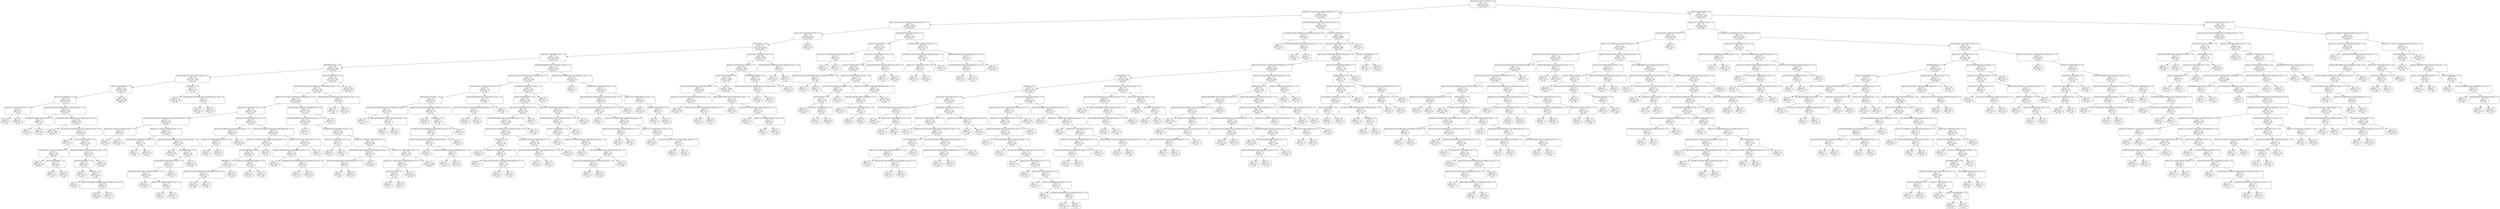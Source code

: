 digraph Tree {
node [shape=box, style="rounded", color="black", fontname=helvetica] ;
edge [fontname=helvetica] ;
0 [label="Total Amount of Fines in Dollars <= 0.0\ngini = 0.1\nsamples = 6137\nvalue = [[475, 9221]\n[9221, 475]]"] ;
1 [label="Rating Cycle 2 Total Number of Health Deficiencies <= 0.2\ngini = 0.1\nsamples = 4959\nvalue = [[214, 7615]\n[7615, 214]]"] ;
0 -> 1 [labeldistance=2.5, labelangle=45, headlabel="True"] ;
2 [label="Rating Cycle 1 Number of Standard Health Deficiencies <= 0.3\ngini = 0.0\nsamples = 4348\nvalue = [[134, 6724]\n[6724, 134]]"] ;
1 -> 2 ;
3 [label="Rating Cycle 1 Health Revisit Score <= 0.1\ngini = 0.0\nsamples = 4177\nvalue = [[109, 6472]\n[6472, 109]]"] ;
2 -> 3 ;
4 [label="Overall Rating <= 0.6\ngini = 0.0\nsamples = 4175\nvalue = [[106, 6472]\n[6472, 106]]"] ;
3 -> 4 ;
5 [label="Rating Cycle 1 Total Health Score <= 0.0\ngini = 0.1\nsamples = 1785\nvalue = [[93, 2763]\n[2763, 93]]"] ;
4 -> 5 ;
6 [label="RN Staffing Rating <= 0.4\ngini = 0.0\nsamples = 1522\nvalue = [[52, 2380]\n[2380, 52]]"] ;
5 -> 6 ;
7 [label="Ownership Type_Non profit - Church related <= 0.5\ngini = 0.0\nsamples = 854\nvalue = [[11, 1329]\n[1329, 11]]"] ;
6 -> 7 ;
8 [label="Health Inspection Rating <= 0.4\ngini = 0.0\nsamples = 841\nvalue = [[9, 1308]\n[1308, 9]]"] ;
7 -> 8 ;
9 [label="Number of Certified Beds <= 0.0\ngini = 0.0\nsamples = 349\nvalue = [[9, 520]\n[520, 9]]"] ;
8 -> 9 ;
10 [label="Rating Cycle 2 Total Health Score <= 0.0\ngini = 0.5\nsamples = 3\nvalue = [[2, 2]\n[2, 2]]"] ;
9 -> 10 ;
11 [label="gini = 0.0\nsamples = 1\nvalue = [[2, 0]\n[0, 2]]"] ;
10 -> 11 ;
12 [label="gini = 0.0\nsamples = 2\nvalue = [[0, 2]\n[2, 0]]"] ;
10 -> 12 ;
13 [label="Reported Nurse Aide Staffing Hours per Resident per Day <= 0.2\ngini = 0.0\nsamples = 346\nvalue = [[7, 518]\n[518, 7]]"] ;
9 -> 13 ;
14 [label="Total Weighted Health Survey Score <= 0.0\ngini = 0.2\nsamples = 5\nvalue = [[1, 7]\n[7, 1]]"] ;
13 -> 14 ;
15 [label="gini = 0.0\nsamples = 1\nvalue = [[1, 0]\n[0, 1]]"] ;
14 -> 15 ;
16 [label="gini = 0.0\nsamples = 4\nvalue = [[0, 7]\n[7, 0]]"] ;
14 -> 16 ;
17 [label="Case-Mix Nurse Aide Staffing Hours per Resident per Day <= 0.6\ngini = 0.0\nsamples = 341\nvalue = [[6, 511]\n[511, 6]]"] ;
13 -> 17 ;
18 [label="gini = 0.0\nsamples = 249\nvalue = [[0, 380]\n[380, 0]]"] ;
17 -> 18 ;
19 [label="Case-Mix Nurse Aide Staffing Hours per Resident per Day <= 0.6\ngini = 0.1\nsamples = 92\nvalue = [[6, 131]\n[131, 6]]"] ;
17 -> 19 ;
20 [label="gini = 0.0\nsamples = 1\nvalue = [[1, 0]\n[0, 1]]"] ;
19 -> 20 ;
21 [label="Total Number of Penalties <= 0.1\ngini = 0.1\nsamples = 91\nvalue = [[5, 131]\n[131, 5]]"] ;
19 -> 21 ;
22 [label="Ownership Type_For profit - Individual <= 0.5\ngini = 0.0\nsamples = 61\nvalue = [[1, 88]\n[88, 1]]"] ;
21 -> 22 ;
23 [label="gini = 0.0\nsamples = 57\nvalue = [[0, 84]\n[84, 0]]"] ;
22 -> 23 ;
24 [label="Short-Stay QM Rating <= 0.1\ngini = 0.3\nsamples = 4\nvalue = [[1, 4]\n[4, 1]]"] ;
22 -> 24 ;
25 [label="gini = 0.0\nsamples = 1\nvalue = [[1, 0]\n[0, 1]]"] ;
24 -> 25 ;
26 [label="gini = 0.0\nsamples = 3\nvalue = [[0, 4]\n[4, 0]]"] ;
24 -> 26 ;
27 [label="Adjusted RN Staffing Hours per Resident per Day <= 0.1\ngini = 0.2\nsamples = 30\nvalue = [[4, 43]\n[43, 4]]"] ;
21 -> 27 ;
28 [label="Short-Stay QM Rating <= 0.4\ngini = 0.3\nsamples = 16\nvalue = [[4, 21]\n[21, 4]]"] ;
27 -> 28 ;
29 [label="gini = 0.0\nsamples = 7\nvalue = [[0, 12]\n[12, 0]]"] ;
28 -> 29 ;
30 [label="QM Rating <= 0.4\ngini = 0.4\nsamples = 9\nvalue = [[4, 9]\n[9, 4]]"] ;
28 -> 30 ;
31 [label="gini = 0.0\nsamples = 1\nvalue = [[1, 0]\n[0, 1]]"] ;
30 -> 31 ;
32 [label="Reported Total Nurse Staffing Hours per Resident per Day <= 0.2\ngini = 0.4\nsamples = 8\nvalue = [[3, 9]\n[9, 3]]"] ;
30 -> 32 ;
33 [label="gini = 0.0\nsamples = 5\nvalue = [[0, 9]\n[9, 0]]"] ;
32 -> 33 ;
34 [label="gini = 0.0\nsamples = 3\nvalue = [[3, 0]\n[0, 3]]"] ;
32 -> 34 ;
35 [label="gini = 0.0\nsamples = 14\nvalue = [[0, 22]\n[22, 0]]"] ;
27 -> 35 ;
36 [label="gini = 0.0\nsamples = 492\nvalue = [[0, 788]\n[788, 0]]"] ;
8 -> 36 ;
37 [label="QM Rating <= 0.9\ngini = 0.2\nsamples = 13\nvalue = [[2, 21]\n[21, 2]]"] ;
7 -> 37 ;
38 [label="gini = 0.0\nsamples = 10\nvalue = [[0, 18]\n[18, 0]]"] ;
37 -> 38 ;
39 [label="Adjusted Nurse Aide Staffing Hours per Resident per Day <= 0.4\ngini = 0.5\nsamples = 3\nvalue = [[2, 3]\n[3, 2]]"] ;
37 -> 39 ;
40 [label="gini = 0.0\nsamples = 1\nvalue = [[2, 0]\n[0, 2]]"] ;
39 -> 40 ;
41 [label="gini = 0.0\nsamples = 2\nvalue = [[0, 3]\n[3, 0]]"] ;
39 -> 41 ;
42 [label="Health Inspection Rating <= 0.4\ngini = 0.1\nsamples = 668\nvalue = [[41, 1051]\n[1051, 41]]"] ;
6 -> 42 ;
43 [label="Reported Physical Therapist Staffing Hours per Resident Per Day <= 0.1\ngini = 0.1\nsamples = 427\nvalue = [[41, 646]\n[646, 41]]"] ;
42 -> 43 ;
44 [label="Rating Cycle 1 Number of Standard Health Deficiencies <= 0.1\ngini = 0.1\nsamples = 422\nvalue = [[37, 643]\n[643, 37]]"] ;
43 -> 44 ;
45 [label="Rating Cycle 1 Total Health Score <= 0.0\ngini = 0.2\nsamples = 212\nvalue = [[32, 316]\n[316, 32]]"] ;
44 -> 45 ;
46 [label="Reported Physical Therapist Staffing Hours per Resident Per Day <= 0.0\ngini = 0.1\nsamples = 149\nvalue = [[8, 233]\n[233, 8]]"] ;
45 -> 46 ;
47 [label="Rating Cycle 1 Number of Health Revisits <= 0.2\ngini = 0.3\nsamples = 12\nvalue = [[3, 17]\n[17, 3]]"] ;
46 -> 47 ;
48 [label="gini = 0.0\nsamples = 1\nvalue = [[3, 0]\n[0, 3]]"] ;
47 -> 48 ;
49 [label="gini = 0.0\nsamples = 11\nvalue = [[0, 17]\n[17, 0]]"] ;
47 -> 49 ;
50 [label="Rating Cycle 1 Number of Health Revisits <= 0.2\ngini = 0.0\nsamples = 137\nvalue = [[5, 216]\n[216, 5]]"] ;
46 -> 50 ;
51 [label="Average Number of Residents Per Day <= 0.1\ngini = 0.2\nsamples = 11\nvalue = [[2, 15]\n[15, 2]]"] ;
50 -> 51 ;
52 [label="gini = 0.0\nsamples = 1\nvalue = [[2, 0]\n[0, 2]]"] ;
51 -> 52 ;
53 [label="gini = 0.0\nsamples = 10\nvalue = [[0, 15]\n[15, 0]]"] ;
51 -> 53 ;
54 [label="Adjusted Nurse Aide Staffing Hours per Resident per Day <= 0.5\ngini = 0.0\nsamples = 126\nvalue = [[3, 201]\n[201, 3]]"] ;
50 -> 54 ;
55 [label="gini = 0.0\nsamples = 95\nvalue = [[0, 152]\n[152, 0]]"] ;
54 -> 55 ;
56 [label="RN Staffing Rating <= 0.6\ngini = 0.1\nsamples = 31\nvalue = [[3, 49]\n[49, 3]]"] ;
54 -> 56 ;
57 [label="Average Number of Residents Per Day <= 0.2\ngini = 0.2\nsamples = 12\nvalue = [[3, 19]\n[19, 3]]"] ;
56 -> 57 ;
58 [label="Reported RN Staffing Hours per Resident per Day <= 0.1\ngini = 0.2\nsamples = 11\nvalue = [[2, 19]\n[19, 2]]"] ;
57 -> 58 ;
59 [label="gini = 0.0\nsamples = 9\nvalue = [[0, 18]\n[18, 0]]"] ;
58 -> 59 ;
60 [label="Rating Cycle 2 Health Deficiency Score <= 0.0\ngini = 0.4\nsamples = 2\nvalue = [[2, 1]\n[1, 2]]"] ;
58 -> 60 ;
61 [label="gini = 0.0\nsamples = 1\nvalue = [[2, 0]\n[0, 2]]"] ;
60 -> 61 ;
62 [label="gini = 0.0\nsamples = 1\nvalue = [[0, 1]\n[1, 0]]"] ;
60 -> 62 ;
63 [label="gini = 0.0\nsamples = 1\nvalue = [[1, 0]\n[0, 1]]"] ;
57 -> 63 ;
64 [label="gini = 0.0\nsamples = 19\nvalue = [[0, 30]\n[30, 0]]"] ;
56 -> 64 ;
65 [label="Rating Cycle 2 Health Deficiency Score <= 0.0\ngini = 0.3\nsamples = 63\nvalue = [[24, 83]\n[83, 24]]"] ;
45 -> 65 ;
66 [label="Adjusted RN Staffing Hours per Resident per Day <= 0.1\ngini = 0.1\nsamples = 15\nvalue = [[1, 29]\n[29, 1]]"] ;
65 -> 66 ;
67 [label="Rating Cycle 1 Health Deficiency Score <= 0.0\ngini = 0.5\nsamples = 2\nvalue = [[1, 1]\n[1, 1]]"] ;
66 -> 67 ;
68 [label="gini = 0.0\nsamples = 1\nvalue = [[1, 0]\n[0, 1]]"] ;
67 -> 68 ;
69 [label="gini = 0.0\nsamples = 1\nvalue = [[0, 1]\n[1, 0]]"] ;
67 -> 69 ;
70 [label="gini = 0.0\nsamples = 13\nvalue = [[0, 28]\n[28, 0]]"] ;
66 -> 70 ;
71 [label="Rating Cycle 2 Number of Complaint Health Deficiencies <= 0.0\ngini = 0.4\nsamples = 48\nvalue = [[23, 54]\n[54, 23]]"] ;
65 -> 71 ;
72 [label="Rating Cycle 2 Number of Standard Health Deficiencies <= 0.2\ngini = 0.5\nsamples = 27\nvalue = [[21, 24]\n[24, 21]]"] ;
71 -> 72 ;
73 [label="Long-Stay QM Rating <= 0.9\ngini = 0.5\nsamples = 22\nvalue = [[21, 17]\n[17, 21]]"] ;
72 -> 73 ;
74 [label="QM Rating <= 0.6\ngini = 0.5\nsamples = 15\nvalue = [[10, 16]\n[16, 10]]"] ;
73 -> 74 ;
75 [label="Adjusted Nurse Aide Staffing Hours per Resident per Day <= 0.4\ngini = 0.5\nsamples = 9\nvalue = [[10, 7]\n[7, 10]]"] ;
74 -> 75 ;
76 [label="gini = 0.0\nsamples = 4\nvalue = [[10, 0]\n[0, 10]]"] ;
75 -> 76 ;
77 [label="gini = 0.0\nsamples = 5\nvalue = [[0, 7]\n[7, 0]]"] ;
75 -> 77 ;
78 [label="gini = 0.0\nsamples = 6\nvalue = [[0, 9]\n[9, 0]]"] ;
74 -> 78 ;
79 [label="Number of Substantiated Complaints <= 0.0\ngini = 0.2\nsamples = 7\nvalue = [[11, 1]\n[1, 11]]"] ;
73 -> 79 ;
80 [label="gini = 0.0\nsamples = 6\nvalue = [[11, 0]\n[0, 11]]"] ;
79 -> 80 ;
81 [label="gini = 0.0\nsamples = 1\nvalue = [[0, 1]\n[1, 0]]"] ;
79 -> 81 ;
82 [label="gini = 0.0\nsamples = 5\nvalue = [[0, 7]\n[7, 0]]"] ;
72 -> 82 ;
83 [label="Rating Cycle 2 Number of Health Revisits <= 0.4\ngini = 0.1\nsamples = 21\nvalue = [[2, 30]\n[30, 2]]"] ;
71 -> 83 ;
84 [label="Adjusted LPN Staffing Hours per Resident per Day <= 0.3\ngini = 0.1\nsamples = 20\nvalue = [[1, 30]\n[30, 1]]"] ;
83 -> 84 ;
85 [label="gini = 0.0\nsamples = 17\nvalue = [[0, 27]\n[27, 0]]"] ;
84 -> 85 ;
86 [label="Adjusted Total Nurse Staffing Hours per Resident per Day <= 0.4\ngini = 0.4\nsamples = 3\nvalue = [[1, 3]\n[3, 1]]"] ;
84 -> 86 ;
87 [label="gini = 0.0\nsamples = 1\nvalue = [[1, 0]\n[0, 1]]"] ;
86 -> 87 ;
88 [label="gini = 0.0\nsamples = 2\nvalue = [[0, 3]\n[3, 0]]"] ;
86 -> 88 ;
89 [label="gini = 0.0\nsamples = 1\nvalue = [[1, 0]\n[0, 1]]"] ;
83 -> 89 ;
90 [label="Ownership Type_Government - Hospital district <= 0.5\ngini = 0.0\nsamples = 210\nvalue = [[5, 327]\n[327, 5]]"] ;
44 -> 90 ;
91 [label="Case-Mix RN Staffing Hours per Resident per Day <= 0.0\ngini = 0.0\nsamples = 209\nvalue = [[4, 327]\n[327, 4]]"] ;
90 -> 91 ;
92 [label="gini = 0.0\nsamples = 1\nvalue = [[1, 0]\n[0, 1]]"] ;
91 -> 92 ;
93 [label="Average Number of Residents Per Day <= 0.0\ngini = 0.0\nsamples = 208\nvalue = [[3, 327]\n[327, 3]]"] ;
91 -> 93 ;
94 [label="Rating Cycle 2 Total Health Score <= 0.1\ngini = 0.5\nsamples = 2\nvalue = [[1, 1]\n[1, 1]]"] ;
93 -> 94 ;
95 [label="gini = 0.0\nsamples = 1\nvalue = [[1, 0]\n[0, 1]]"] ;
94 -> 95 ;
96 [label="gini = 0.0\nsamples = 1\nvalue = [[0, 1]\n[1, 0]]"] ;
94 -> 96 ;
97 [label="Rating Cycle 2 Number of Health Revisits <= 0.1\ngini = 0.0\nsamples = 206\nvalue = [[2, 326]\n[326, 2]]"] ;
93 -> 97 ;
98 [label="Reported Nurse Aide Staffing Hours per Resident per Day <= 0.3\ngini = 0.1\nsamples = 9\nvalue = [[1, 13]\n[13, 1]]"] ;
97 -> 98 ;
99 [label="Adjusted RN Staffing Hours per Resident per Day <= 0.2\ngini = 0.5\nsamples = 2\nvalue = [[1, 1]\n[1, 1]]"] ;
98 -> 99 ;
100 [label="gini = 0.0\nsamples = 1\nvalue = [[0, 1]\n[1, 0]]"] ;
99 -> 100 ;
101 [label="gini = 0.0\nsamples = 1\nvalue = [[1, 0]\n[0, 1]]"] ;
99 -> 101 ;
102 [label="gini = 0.0\nsamples = 7\nvalue = [[0, 12]\n[12, 0]]"] ;
98 -> 102 ;
103 [label="Rating Cycle 2 Total Health Score <= 0.0\ngini = 0.0\nsamples = 197\nvalue = [[1, 313]\n[313, 1]]"] ;
97 -> 103 ;
104 [label="Rating Cycle 1 Total Number of Health Deficiencies <= 0.1\ngini = 0.1\nsamples = 18\nvalue = [[1, 25]\n[25, 1]]"] ;
103 -> 104 ;
105 [label="Number of Fines <= 0.1\ngini = 0.4\nsamples = 3\nvalue = [[1, 3]\n[3, 1]]"] ;
104 -> 105 ;
106 [label="gini = 0.0\nsamples = 2\nvalue = [[0, 3]\n[3, 0]]"] ;
105 -> 106 ;
107 [label="gini = 0.0\nsamples = 1\nvalue = [[1, 0]\n[0, 1]]"] ;
105 -> 107 ;
108 [label="gini = 0.0\nsamples = 15\nvalue = [[0, 22]\n[22, 0]]"] ;
104 -> 108 ;
109 [label="gini = 0.0\nsamples = 179\nvalue = [[0, 288]\n[288, 0]]"] ;
103 -> 109 ;
110 [label="gini = 0.0\nsamples = 1\nvalue = [[1, 0]\n[0, 1]]"] ;
90 -> 110 ;
111 [label="Adjusted Total Nurse Staffing Hours per Resident per Day <= 0.5\ngini = 0.5\nsamples = 5\nvalue = [[4, 3]\n[3, 4]]"] ;
43 -> 111 ;
112 [label="gini = 0.0\nsamples = 3\nvalue = [[0, 3]\n[3, 0]]"] ;
111 -> 112 ;
113 [label="gini = 0.0\nsamples = 2\nvalue = [[4, 0]\n[0, 4]]"] ;
111 -> 113 ;
114 [label="gini = 0.0\nsamples = 241\nvalue = [[0, 405]\n[405, 0]]"] ;
42 -> 114 ;
115 [label="Reported RN Staffing Hours per Resident per Day <= 0.1\ngini = 0.2\nsamples = 263\nvalue = [[41, 383]\n[383, 41]]"] ;
5 -> 115 ;
116 [label="Reported Licensed Staffing Hours per Resident per Day <= 0.1\ngini = 0.1\nsamples = 225\nvalue = [[25, 333]\n[333, 25]]"] ;
115 -> 116 ;
117 [label="Average Number of Residents Per Day <= 0.2\ngini = 0.3\nsamples = 35\nvalue = [[10, 38]\n[38, 10]]"] ;
116 -> 117 ;
118 [label="Total Number of Penalties <= 0.1\ngini = 0.2\nsamples = 30\nvalue = [[6, 36]\n[36, 6]]"] ;
117 -> 118 ;
119 [label="Case-Mix Nurse Aide Staffing Hours per Resident per Day <= 0.7\ngini = 0.1\nsamples = 18\nvalue = [[1, 23]\n[23, 1]]"] ;
118 -> 119 ;
120 [label="gini = 0.0\nsamples = 15\nvalue = [[0, 21]\n[21, 0]]"] ;
119 -> 120 ;
121 [label="Reported RN Staffing Hours per Resident per Day <= 0.0\ngini = 0.4\nsamples = 3\nvalue = [[1, 2]\n[2, 1]]"] ;
119 -> 121 ;
122 [label="gini = 0.0\nsamples = 1\nvalue = [[1, 0]\n[0, 1]]"] ;
121 -> 122 ;
123 [label="gini = 0.0\nsamples = 2\nvalue = [[0, 2]\n[2, 0]]"] ;
121 -> 123 ;
124 [label="Adjusted Nurse Aide Staffing Hours per Resident per Day <= 0.3\ngini = 0.4\nsamples = 12\nvalue = [[5, 13]\n[13, 5]]"] ;
118 -> 124 ;
125 [label="gini = 0.0\nsamples = 4\nvalue = [[0, 6]\n[6, 0]]"] ;
124 -> 125 ;
126 [label="QM Rating <= 0.6\ngini = 0.5\nsamples = 8\nvalue = [[5, 7]\n[7, 5]]"] ;
124 -> 126 ;
127 [label="Case-Mix Nurse Aide Staffing Hours per Resident per Day <= 0.5\ngini = 0.3\nsamples = 6\nvalue = [[2, 7]\n[7, 2]]"] ;
126 -> 127 ;
128 [label="Adjusted Total Nurse Staffing Hours per Resident per Day <= 0.3\ngini = 0.2\nsamples = 5\nvalue = [[1, 7]\n[7, 1]]"] ;
127 -> 128 ;
129 [label="gini = 0.0\nsamples = 3\nvalue = [[0, 5]\n[5, 0]]"] ;
128 -> 129 ;
130 [label="Adjusted LPN Staffing Hours per Resident per Day <= 0.2\ngini = 0.4\nsamples = 2\nvalue = [[1, 2]\n[2, 1]]"] ;
128 -> 130 ;
131 [label="gini = 0.0\nsamples = 1\nvalue = [[0, 2]\n[2, 0]]"] ;
130 -> 131 ;
132 [label="gini = 0.0\nsamples = 1\nvalue = [[1, 0]\n[0, 1]]"] ;
130 -> 132 ;
133 [label="gini = 0.0\nsamples = 1\nvalue = [[1, 0]\n[0, 1]]"] ;
127 -> 133 ;
134 [label="gini = 0.0\nsamples = 2\nvalue = [[3, 0]\n[0, 3]]"] ;
126 -> 134 ;
135 [label="Reported RN Staffing Hours per Resident per Day <= 0.1\ngini = 0.4\nsamples = 5\nvalue = [[4, 2]\n[2, 4]]"] ;
117 -> 135 ;
136 [label="Rating Cycle 1 Number of Complaint Health Deficiencies <= 0.0\ngini = 0.3\nsamples = 4\nvalue = [[4, 1]\n[1, 4]]"] ;
135 -> 136 ;
137 [label="gini = 0.0\nsamples = 1\nvalue = [[0, 1]\n[1, 0]]"] ;
136 -> 137 ;
138 [label="gini = 0.0\nsamples = 3\nvalue = [[4, 0]\n[0, 4]]"] ;
136 -> 138 ;
139 [label="gini = 0.0\nsamples = 1\nvalue = [[0, 1]\n[1, 0]]"] ;
135 -> 139 ;
140 [label="Total Weighted Health Survey Score <= 0.3\ngini = 0.1\nsamples = 190\nvalue = [[15, 295]\n[295, 15]]"] ;
116 -> 140 ;
141 [label="Number of Certified Beds <= 0.1\ngini = 0.1\nsamples = 189\nvalue = [[14, 295]\n[295, 14]]"] ;
140 -> 141 ;
142 [label="Rating Cycle 2 Health Revisit Score <= 0.0\ngini = 0.0\nsamples = 127\nvalue = [[5, 205]\n[205, 5]]"] ;
141 -> 142 ;
143 [label="Case-Mix LPN Staffing Hours per Resident per Day <= 0.5\ngini = 0.0\nsamples = 126\nvalue = [[4, 205]\n[205, 4]]"] ;
142 -> 143 ;
144 [label="Adjusted Total Nurse Staffing Hours per Resident per Day <= 0.2\ngini = 0.0\nsamples = 125\nvalue = [[3, 205]\n[205, 3]]"] ;
143 -> 144 ;
145 [label="QM Rating <= 0.4\ngini = 0.1\nsamples = 27\nvalue = [[2, 38]\n[38, 2]]"] ;
144 -> 145 ;
146 [label="gini = 0.0\nsamples = 16\nvalue = [[0, 25]\n[25, 0]]"] ;
145 -> 146 ;
147 [label="Rating Cycle 2 Health Deficiency Score <= 0.0\ngini = 0.2\nsamples = 11\nvalue = [[2, 13]\n[13, 2]]"] ;
145 -> 147 ;
148 [label="gini = 0.0\nsamples = 1\nvalue = [[1, 0]\n[0, 1]]"] ;
147 -> 148 ;
149 [label="Rating Cycle 2 Number of Complaint Health Deficiencies <= 0.1\ngini = 0.1\nsamples = 10\nvalue = [[1, 13]\n[13, 1]]"] ;
147 -> 149 ;
150 [label="gini = 0.0\nsamples = 9\nvalue = [[0, 13]\n[13, 0]]"] ;
149 -> 150 ;
151 [label="gini = 0.0\nsamples = 1\nvalue = [[1, 0]\n[0, 1]]"] ;
149 -> 151 ;
152 [label="Rating Cycle 1 Number of Health Revisits <= 0.2\ngini = 0.0\nsamples = 98\nvalue = [[1, 167]\n[167, 1]]"] ;
144 -> 152 ;
153 [label="Adjusted Total Nurse Staffing Hours per Resident per Day <= 0.3\ngini = 0.2\nsamples = 7\nvalue = [[1, 11]\n[11, 1]]"] ;
152 -> 153 ;
154 [label="gini = 0.0\nsamples = 6\nvalue = [[0, 11]\n[11, 0]]"] ;
153 -> 154 ;
155 [label="gini = 0.0\nsamples = 1\nvalue = [[1, 0]\n[0, 1]]"] ;
153 -> 155 ;
156 [label="gini = 0.0\nsamples = 91\nvalue = [[0, 156]\n[156, 0]]"] ;
152 -> 156 ;
157 [label="gini = 0.0\nsamples = 1\nvalue = [[1, 0]\n[0, 1]]"] ;
143 -> 157 ;
158 [label="gini = 0.0\nsamples = 1\nvalue = [[1, 0]\n[0, 1]]"] ;
142 -> 158 ;
159 [label="Rating Cycle 1 Total Number of Health Deficiencies <= 0.1\ngini = 0.2\nsamples = 62\nvalue = [[9, 90]\n[90, 9]]"] ;
141 -> 159 ;
160 [label="Case-Mix RN Staffing Hours per Resident per Day <= 0.1\ngini = 0.3\nsamples = 28\nvalue = [[9, 37]\n[37, 9]]"] ;
159 -> 160 ;
161 [label="Number of Certified Beds <= 0.1\ngini = 0.4\nsamples = 23\nvalue = [[9, 26]\n[26, 9]]"] ;
160 -> 161 ;
162 [label="gini = 0.0\nsamples = 1\nvalue = [[2, 0]\n[0, 2]]"] ;
161 -> 162 ;
163 [label="Reported Nurse Aide Staffing Hours per Resident per Day <= 0.4\ngini = 0.3\nsamples = 22\nvalue = [[7, 26]\n[26, 7]]"] ;
161 -> 163 ;
164 [label="gini = 0.0\nsamples = 11\nvalue = [[0, 18]\n[18, 0]]"] ;
163 -> 164 ;
165 [label="Case-Mix RN Staffing Hours per Resident per Day <= 0.1\ngini = 0.5\nsamples = 11\nvalue = [[7, 8]\n[8, 7]]"] ;
163 -> 165 ;
166 [label="Adjusted Nurse Aide Staffing Hours per Resident per Day <= 0.4\ngini = 0.4\nsamples = 8\nvalue = [[3, 8]\n[8, 3]]"] ;
165 -> 166 ;
167 [label="gini = 0.0\nsamples = 2\nvalue = [[3, 0]\n[0, 3]]"] ;
166 -> 167 ;
168 [label="gini = 0.0\nsamples = 6\nvalue = [[0, 8]\n[8, 0]]"] ;
166 -> 168 ;
169 [label="gini = 0.0\nsamples = 3\nvalue = [[4, 0]\n[0, 4]]"] ;
165 -> 169 ;
170 [label="gini = 0.0\nsamples = 5\nvalue = [[0, 11]\n[11, 0]]"] ;
160 -> 170 ;
171 [label="gini = 0.0\nsamples = 34\nvalue = [[0, 53]\n[53, 0]]"] ;
159 -> 171 ;
172 [label="gini = 0.0\nsamples = 1\nvalue = [[1, 0]\n[0, 1]]"] ;
140 -> 172 ;
173 [label="Reported Licensed Staffing Hours per Resident per Day <= 0.2\ngini = 0.4\nsamples = 38\nvalue = [[16, 50]\n[50, 16]]"] ;
115 -> 173 ;
174 [label="gini = 0.0\nsamples = 1\nvalue = [[2, 0]\n[0, 2]]"] ;
173 -> 174 ;
175 [label="Average Number of Residents Per Day <= 0.2\ngini = 0.3\nsamples = 37\nvalue = [[14, 50]\n[50, 14]]"] ;
173 -> 175 ;
176 [label="Adjusted Total Nurse Staffing Hours per Resident per Day <= 0.6\ngini = 0.2\nsamples = 31\nvalue = [[7, 47]\n[47, 7]]"] ;
175 -> 176 ;
177 [label="Reported Total Nurse Staffing Hours per Resident per Day <= 0.2\ngini = 0.2\nsamples = 30\nvalue = [[6, 47]\n[47, 6]]"] ;
176 -> 177 ;
178 [label="gini = 0.0\nsamples = 1\nvalue = [[3, 0]\n[0, 3]]"] ;
177 -> 178 ;
179 [label="Rating Cycle 1 Total Number of Health Deficiencies <= 0.1\ngini = 0.1\nsamples = 29\nvalue = [[3, 47]\n[47, 3]]"] ;
177 -> 179 ;
180 [label="Rating Cycle 2 Total Number of Health Deficiencies <= 0.1\ngini = 0.5\nsamples = 3\nvalue = [[2, 3]\n[3, 2]]"] ;
179 -> 180 ;
181 [label="gini = 0.0\nsamples = 2\nvalue = [[2, 0]\n[0, 2]]"] ;
180 -> 181 ;
182 [label="gini = 0.0\nsamples = 1\nvalue = [[0, 3]\n[3, 0]]"] ;
180 -> 182 ;
183 [label="Rating Cycle 1 Health Deficiency Score <= 0.2\ngini = 0.0\nsamples = 26\nvalue = [[1, 44]\n[44, 1]]"] ;
179 -> 183 ;
184 [label="gini = 0.0\nsamples = 24\nvalue = [[0, 41]\n[41, 0]]"] ;
183 -> 184 ;
185 [label="Ownership Type_For profit - Limited Liability company <= 0.5\ngini = 0.4\nsamples = 2\nvalue = [[1, 3]\n[3, 1]]"] ;
183 -> 185 ;
186 [label="gini = 0.0\nsamples = 1\nvalue = [[1, 0]\n[0, 1]]"] ;
185 -> 186 ;
187 [label="gini = 0.0\nsamples = 1\nvalue = [[0, 3]\n[3, 0]]"] ;
185 -> 187 ;
188 [label="gini = 0.0\nsamples = 1\nvalue = [[1, 0]\n[0, 1]]"] ;
176 -> 188 ;
189 [label="Rating Cycle 1 Health Deficiency Score <= 0.1\ngini = 0.4\nsamples = 6\nvalue = [[7, 3]\n[3, 7]]"] ;
175 -> 189 ;
190 [label="gini = 0.0\nsamples = 3\nvalue = [[5, 0]\n[0, 5]]"] ;
189 -> 190 ;
191 [label="Number of Certified Beds <= 0.2\ngini = 0.5\nsamples = 3\nvalue = [[2, 3]\n[3, 2]]"] ;
189 -> 191 ;
192 [label="gini = 0.0\nsamples = 2\nvalue = [[0, 3]\n[3, 0]]"] ;
191 -> 192 ;
193 [label="gini = 0.0\nsamples = 1\nvalue = [[2, 0]\n[0, 2]]"] ;
191 -> 193 ;
194 [label="Rating Cycle 1 Total Health Score <= 0.0\ngini = 0.0\nsamples = 2390\nvalue = [[13, 3709]\n[3709, 13]]"] ;
4 -> 194 ;
195 [label="Number of Facility Reported Incidents <= 0.1\ngini = 0.0\nsamples = 2386\nvalue = [[12, 3703]\n[3703, 12]]"] ;
194 -> 195 ;
196 [label="Health Inspection Rating <= 0.4\ngini = 0.0\nsamples = 2368\nvalue = [[7, 3679]\n[3679, 7]]"] ;
195 -> 196 ;
197 [label="Reported LPN Staffing Hours per Resident per Day <= 0.2\ngini = 0.1\nsamples = 84\nvalue = [[7, 126]\n[126, 7]]"] ;
196 -> 197 ;
198 [label="Rating Cycle 1 Number of Standard Health Deficiencies <= 0.2\ngini = 0.0\nsamples = 64\nvalue = [[1, 98]\n[98, 1]]"] ;
197 -> 198 ;
199 [label="gini = 0.0\nsamples = 60\nvalue = [[0, 94]\n[94, 0]]"] ;
198 -> 199 ;
200 [label="Rating Cycle 2 Number of Standard Health Deficiencies <= 0.1\ngini = 0.3\nsamples = 4\nvalue = [[1, 4]\n[4, 1]]"] ;
198 -> 200 ;
201 [label="gini = 0.0\nsamples = 3\nvalue = [[0, 4]\n[4, 0]]"] ;
200 -> 201 ;
202 [label="gini = 0.0\nsamples = 1\nvalue = [[1, 0]\n[0, 1]]"] ;
200 -> 202 ;
203 [label="Reported LPN Staffing Hours per Resident per Day <= 0.2\ngini = 0.3\nsamples = 20\nvalue = [[6, 28]\n[28, 6]]"] ;
197 -> 203 ;
204 [label="gini = 0.0\nsamples = 1\nvalue = [[4, 0]\n[0, 4]]"] ;
203 -> 204 ;
205 [label="Rating Cycle 1 Total Number of Health Deficiencies <= 0.1\ngini = 0.1\nsamples = 19\nvalue = [[2, 28]\n[28, 2]]"] ;
203 -> 205 ;
206 [label="gini = 0.0\nsamples = 15\nvalue = [[0, 23]\n[23, 0]]"] ;
205 -> 206 ;
207 [label="Rating Cycle 2 Health Deficiency Score <= 0.0\ngini = 0.4\nsamples = 4\nvalue = [[2, 5]\n[5, 2]]"] ;
205 -> 207 ;
208 [label="gini = 0.0\nsamples = 1\nvalue = [[2, 0]\n[0, 2]]"] ;
207 -> 208 ;
209 [label="gini = 0.0\nsamples = 3\nvalue = [[0, 5]\n[5, 0]]"] ;
207 -> 209 ;
210 [label="gini = 0.0\nsamples = 2284\nvalue = [[0, 3553]\n[3553, 0]]"] ;
196 -> 210 ;
211 [label="Health Inspection Rating <= 0.4\ngini = 0.3\nsamples = 18\nvalue = [[5, 24]\n[24, 5]]"] ;
195 -> 211 ;
212 [label="Reported Physical Therapist Staffing Hours per Resident Per Day <= 0.0\ngini = 0.3\nsamples = 4\nvalue = [[5, 1]\n[1, 5]]"] ;
211 -> 212 ;
213 [label="gini = 0.0\nsamples = 3\nvalue = [[5, 0]\n[0, 5]]"] ;
212 -> 213 ;
214 [label="gini = 0.0\nsamples = 1\nvalue = [[0, 1]\n[1, 0]]"] ;
212 -> 214 ;
215 [label="gini = 0.0\nsamples = 14\nvalue = [[0, 23]\n[23, 0]]"] ;
211 -> 215 ;
216 [label="Case-Mix Total Nurse Staffing Hours per Resident per Day <= 0.4\ngini = 0.2\nsamples = 4\nvalue = [[1, 6]\n[6, 1]]"] ;
194 -> 216 ;
217 [label="gini = 0.0\nsamples = 3\nvalue = [[0, 6]\n[6, 0]]"] ;
216 -> 217 ;
218 [label="gini = 0.0\nsamples = 1\nvalue = [[1, 0]\n[0, 1]]"] ;
216 -> 218 ;
219 [label="gini = 0.0\nsamples = 2\nvalue = [[3, 0]\n[0, 3]]"] ;
3 -> 219 ;
220 [label="Total Weighted Health Survey Score <= 0.1\ngini = 0.2\nsamples = 171\nvalue = [[25, 252]\n[252, 25]]"] ;
2 -> 220 ;
221 [label="Number of Certified Beds <= 0.0\ngini = 0.1\nsamples = 155\nvalue = [[13, 237]\n[237, 13]]"] ;
220 -> 221 ;
222 [label="Rating Cycle 1 Total Number of Health Deficiencies <= 0.2\ngini = 0.3\nsamples = 2\nvalue = [[4, 1]\n[1, 4]]"] ;
221 -> 222 ;
223 [label="gini = 0.0\nsamples = 1\nvalue = [[4, 0]\n[0, 4]]"] ;
222 -> 223 ;
224 [label="gini = 0.0\nsamples = 1\nvalue = [[0, 1]\n[1, 0]]"] ;
222 -> 224 ;
225 [label="Rating Cycle 1 Health Deficiency Score <= 0.2\ngini = 0.1\nsamples = 153\nvalue = [[9, 236]\n[236, 9]]"] ;
221 -> 225 ;
226 [label="Number of Certified Beds <= 0.0\ngini = 0.0\nsamples = 150\nvalue = [[6, 234]\n[234, 6]]"] ;
225 -> 226 ;
227 [label="Reported Physical Therapist Staffing Hours per Resident Per Day <= 0.0\ngini = 0.3\nsamples = 5\nvalue = [[2, 7]\n[7, 2]]"] ;
226 -> 227 ;
228 [label="gini = 0.0\nsamples = 1\nvalue = [[2, 0]\n[0, 2]]"] ;
227 -> 228 ;
229 [label="gini = 0.0\nsamples = 4\nvalue = [[0, 7]\n[7, 0]]"] ;
227 -> 229 ;
230 [label="Rating Cycle 2 Health Deficiency Score <= 0.0\ngini = 0.0\nsamples = 145\nvalue = [[4, 227]\n[227, 4]]"] ;
226 -> 230 ;
231 [label="Number of Substantiated Complaints <= 0.2\ngini = 0.2\nsamples = 19\nvalue = [[2, 18]\n[18, 2]]"] ;
230 -> 231 ;
232 [label="Number of Fines <= 0.1\ngini = 0.1\nsamples = 18\nvalue = [[1, 18]\n[18, 1]]"] ;
231 -> 232 ;
233 [label="gini = 0.0\nsamples = 13\nvalue = [[0, 14]\n[14, 0]]"] ;
232 -> 233 ;
234 [label="Number of Certified Beds <= 0.1\ngini = 0.3\nsamples = 5\nvalue = [[1, 4]\n[4, 1]]"] ;
232 -> 234 ;
235 [label="gini = 0.0\nsamples = 1\nvalue = [[1, 0]\n[0, 1]]"] ;
234 -> 235 ;
236 [label="gini = 0.0\nsamples = 4\nvalue = [[0, 4]\n[4, 0]]"] ;
234 -> 236 ;
237 [label="gini = 0.0\nsamples = 1\nvalue = [[1, 0]\n[0, 1]]"] ;
231 -> 237 ;
238 [label="Rating Cycle 1 Number of Standard Health Deficiencies <= 0.3\ngini = 0.0\nsamples = 126\nvalue = [[2, 209]\n[209, 2]]"] ;
230 -> 238 ;
239 [label="Ownership Type_Non profit - Corporation <= 0.5\ngini = 0.1\nsamples = 26\nvalue = [[2, 41]\n[41, 2]]"] ;
238 -> 239 ;
240 [label="gini = 0.0\nsamples = 21\nvalue = [[0, 35]\n[35, 0]]"] ;
239 -> 240 ;
241 [label="Rating Cycle 2 Total Health Score <= 0.0\ngini = 0.4\nsamples = 5\nvalue = [[2, 6]\n[6, 2]]"] ;
239 -> 241 ;
242 [label="gini = 0.0\nsamples = 4\nvalue = [[0, 6]\n[6, 0]]"] ;
241 -> 242 ;
243 [label="gini = 0.0\nsamples = 1\nvalue = [[2, 0]\n[0, 2]]"] ;
241 -> 243 ;
244 [label="gini = 0.0\nsamples = 100\nvalue = [[0, 168]\n[168, 0]]"] ;
238 -> 244 ;
245 [label="Reported LPN Staffing Hours per Resident per Day <= 0.2\ngini = 0.5\nsamples = 3\nvalue = [[3, 2]\n[2, 3]]"] ;
225 -> 245 ;
246 [label="gini = 0.0\nsamples = 1\nvalue = [[3, 0]\n[0, 3]]"] ;
245 -> 246 ;
247 [label="gini = 0.0\nsamples = 2\nvalue = [[0, 2]\n[2, 0]]"] ;
245 -> 247 ;
248 [label="Average Number of Residents Per Day <= 0.1\ngini = 0.5\nsamples = 16\nvalue = [[12, 15]\n[15, 12]]"] ;
220 -> 248 ;
249 [label="Case-Mix Nurse Aide Staffing Hours per Resident per Day <= 0.5\ngini = 0.4\nsamples = 9\nvalue = [[10, 4]\n[4, 10]]"] ;
248 -> 249 ;
250 [label="Rating Cycle 1 Health Revisit Score <= 0.0\ngini = 0.5\nsamples = 6\nvalue = [[3, 4]\n[4, 3]]"] ;
249 -> 250 ;
251 [label="gini = 0.0\nsamples = 3\nvalue = [[3, 0]\n[0, 3]]"] ;
250 -> 251 ;
252 [label="gini = 0.0\nsamples = 3\nvalue = [[0, 4]\n[4, 0]]"] ;
250 -> 252 ;
253 [label="gini = 0.0\nsamples = 3\nvalue = [[7, 0]\n[0, 7]]"] ;
249 -> 253 ;
254 [label="Reported RN Staffing Hours per Resident per Day <= 0.1\ngini = 0.3\nsamples = 7\nvalue = [[2, 11]\n[11, 2]]"] ;
248 -> 254 ;
255 [label="Case-Mix RN Staffing Hours per Resident per Day <= 0.1\ngini = 0.4\nsamples = 2\nvalue = [[2, 1]\n[1, 2]]"] ;
254 -> 255 ;
256 [label="gini = 0.0\nsamples = 1\nvalue = [[0, 1]\n[1, 0]]"] ;
255 -> 256 ;
257 [label="gini = 0.0\nsamples = 1\nvalue = [[2, 0]\n[0, 2]]"] ;
255 -> 257 ;
258 [label="gini = 0.0\nsamples = 5\nvalue = [[0, 10]\n[10, 0]]"] ;
254 -> 258 ;
259 [label="Case-Mix LPN Staffing Hours per Resident per Day <= 0.1\ngini = 0.2\nsamples = 611\nvalue = [[80, 891]\n[891, 80]]"] ;
1 -> 259 ;
260 [label="Case-Mix Nurse Aide Staffing Hours per Resident per Day <= 0.1\ngini = 0.4\nsamples = 5\nvalue = [[6, 3]\n[3, 6]]"] ;
259 -> 260 ;
261 [label="gini = 0.0\nsamples = 1\nvalue = [[0, 2]\n[2, 0]]"] ;
260 -> 261 ;
262 [label="Adjusted RN Staffing Hours per Resident per Day <= 0.1\ngini = 0.2\nsamples = 4\nvalue = [[6, 1]\n[1, 6]]"] ;
260 -> 262 ;
263 [label="gini = 0.0\nsamples = 3\nvalue = [[6, 0]\n[0, 6]]"] ;
262 -> 263 ;
264 [label="gini = 0.0\nsamples = 1\nvalue = [[0, 1]\n[1, 0]]"] ;
262 -> 264 ;
265 [label="Number of Certified Beds <= 0.7\ngini = 0.1\nsamples = 606\nvalue = [[74, 888]\n[888, 74]]"] ;
259 -> 265 ;
266 [label="Rating Cycle 2 Total Health Score <= 0.4\ngini = 0.1\nsamples = 605\nvalue = [[70, 888]\n[888, 70]]"] ;
265 -> 266 ;
267 [label="Rating Cycle 2 Total Number of Health Deficiencies <= 0.5\ngini = 0.1\nsamples = 603\nvalue = [[68, 887]\n[887, 68]]"] ;
266 -> 267 ;
268 [label="Rating Cycle 2 Number of Standard Health Deficiencies <= 0.3\ngini = 0.1\nsamples = 569\nvalue = [[57, 842]\n[842, 57]]"] ;
267 -> 268 ;
269 [label="Overall Rating <= 0.4\ngini = 0.2\nsamples = 278\nvalue = [[43, 388]\n[388, 43]]"] ;
268 -> 269 ;
270 [label="QM Rating <= 0.6\ngini = 0.2\nsamples = 191\nvalue = [[38, 255]\n[255, 38]]"] ;
269 -> 270 ;
271 [label="Rating Cycle 1 Total Health Score <= 0.0\ngini = 0.1\nsamples = 121\nvalue = [[14, 176]\n[176, 14]]"] ;
270 -> 271 ;
272 [label="Case-Mix LPN Staffing Hours per Resident per Day <= 0.4\ngini = 0.4\nsamples = 9\nvalue = [[5, 11]\n[11, 5]]"] ;
271 -> 272 ;
273 [label="gini = 0.0\nsamples = 7\nvalue = [[0, 10]\n[10, 0]]"] ;
272 -> 273 ;
274 [label="Rating Cycle 2 Health Deficiency Score <= 0.0\ngini = 0.3\nsamples = 2\nvalue = [[5, 1]\n[1, 5]]"] ;
272 -> 274 ;
275 [label="gini = 0.0\nsamples = 1\nvalue = [[5, 0]\n[0, 5]]"] ;
274 -> 275 ;
276 [label="gini = 0.0\nsamples = 1\nvalue = [[0, 1]\n[1, 0]]"] ;
274 -> 276 ;
277 [label="Total Weighted Health Survey Score <= 0.2\ngini = 0.1\nsamples = 112\nvalue = [[9, 165]\n[165, 9]]"] ;
271 -> 277 ;
278 [label="Rating Cycle 2 Health Deficiency Score <= 0.0\ngini = 0.0\nsamples = 108\nvalue = [[4, 163]\n[163, 4]]"] ;
277 -> 278 ;
279 [label="gini = 0.0\nsamples = 1\nvalue = [[1, 0]\n[0, 1]]"] ;
278 -> 279 ;
280 [label="Reported Physical Therapist Staffing Hours per Resident Per Day <= 0.0\ngini = 0.0\nsamples = 107\nvalue = [[3, 163]\n[163, 3]]"] ;
278 -> 280 ;
281 [label="Long-Stay QM Rating <= 0.9\ngini = 0.3\nsamples = 8\nvalue = [[2, 10]\n[10, 2]]"] ;
280 -> 281 ;
282 [label="Rating Cycle 1 Total Number of Health Deficiencies <= 0.1\ngini = 0.2\nsamples = 7\nvalue = [[1, 10]\n[10, 1]]"] ;
281 -> 282 ;
283 [label="gini = 0.0\nsamples = 5\nvalue = [[0, 9]\n[9, 0]]"] ;
282 -> 283 ;
284 [label="Adjusted Nurse Aide Staffing Hours per Resident per Day <= 0.4\ngini = 0.5\nsamples = 2\nvalue = [[1, 1]\n[1, 1]]"] ;
282 -> 284 ;
285 [label="gini = 0.0\nsamples = 1\nvalue = [[1, 0]\n[0, 1]]"] ;
284 -> 285 ;
286 [label="gini = 0.0\nsamples = 1\nvalue = [[0, 1]\n[1, 0]]"] ;
284 -> 286 ;
287 [label="gini = 0.0\nsamples = 1\nvalue = [[1, 0]\n[0, 1]]"] ;
281 -> 287 ;
288 [label="Reported Nurse Aide Staffing Hours per Resident per Day <= 0.3\ngini = 0.0\nsamples = 99\nvalue = [[1, 153]\n[153, 1]]"] ;
280 -> 288 ;
289 [label="Reported Nurse Aide Staffing Hours per Resident per Day <= 0.3\ngini = 0.0\nsamples = 24\nvalue = [[1, 38]\n[38, 1]]"] ;
288 -> 289 ;
290 [label="gini = 0.0\nsamples = 23\nvalue = [[0, 38]\n[38, 0]]"] ;
289 -> 290 ;
291 [label="gini = 0.0\nsamples = 1\nvalue = [[1, 0]\n[0, 1]]"] ;
289 -> 291 ;
292 [label="gini = 0.0\nsamples = 75\nvalue = [[0, 115]\n[115, 0]]"] ;
288 -> 292 ;
293 [label="Reported Licensed Staffing Hours per Resident per Day <= 0.1\ngini = 0.4\nsamples = 4\nvalue = [[5, 2]\n[2, 5]]"] ;
277 -> 293 ;
294 [label="gini = 0.0\nsamples = 1\nvalue = [[0, 2]\n[2, 0]]"] ;
293 -> 294 ;
295 [label="gini = 0.0\nsamples = 3\nvalue = [[5, 0]\n[0, 5]]"] ;
293 -> 295 ;
296 [label="Number of Facility Reported Incidents <= 0.0\ngini = 0.4\nsamples = 70\nvalue = [[24, 79]\n[79, 24]]"] ;
270 -> 296 ;
297 [label="Rating Cycle 1 Number of Standard Health Deficiencies <= 0.2\ngini = 0.2\nsamples = 43\nvalue = [[7, 52]\n[52, 7]]"] ;
296 -> 297 ;
298 [label="Rating Cycle 1 Health Deficiency Score <= 0.1\ngini = 0.3\nsamples = 27\nvalue = [[7, 29]\n[29, 7]]"] ;
297 -> 298 ;
299 [label="Reported LPN Staffing Hours per Resident per Day <= 0.1\ngini = 0.3\nsamples = 26\nvalue = [[5, 29]\n[29, 5]]"] ;
298 -> 299 ;
300 [label="gini = 0.0\nsamples = 1\nvalue = [[1, 0]\n[0, 1]]"] ;
299 -> 300 ;
301 [label="Case-Mix RN Staffing Hours per Resident per Day <= 0.1\ngini = 0.2\nsamples = 25\nvalue = [[4, 29]\n[29, 4]]"] ;
299 -> 301 ;
302 [label="gini = 0.0\nsamples = 9\nvalue = [[0, 11]\n[11, 0]]"] ;
301 -> 302 ;
303 [label="Case-Mix LPN Staffing Hours per Resident per Day <= 0.3\ngini = 0.3\nsamples = 16\nvalue = [[4, 18]\n[18, 4]]"] ;
301 -> 303 ;
304 [label="gini = 0.0\nsamples = 1\nvalue = [[2, 0]\n[0, 2]]"] ;
303 -> 304 ;
305 [label="Rating Cycle 2 Health Deficiency Score <= 0.1\ngini = 0.2\nsamples = 15\nvalue = [[2, 18]\n[18, 2]]"] ;
303 -> 305 ;
306 [label="gini = 0.0\nsamples = 8\nvalue = [[0, 11]\n[11, 0]]"] ;
305 -> 306 ;
307 [label="Rating Cycle 2 Total Health Score <= 0.1\ngini = 0.3\nsamples = 7\nvalue = [[2, 7]\n[7, 2]]"] ;
305 -> 307 ;
308 [label="gini = 0.0\nsamples = 1\nvalue = [[1, 0]\n[0, 1]]"] ;
307 -> 308 ;
309 [label="Number of Substantiated Complaints <= 0.0\ngini = 0.2\nsamples = 6\nvalue = [[1, 7]\n[7, 1]]"] ;
307 -> 309 ;
310 [label="gini = 0.0\nsamples = 4\nvalue = [[0, 6]\n[6, 0]]"] ;
309 -> 310 ;
311 [label="Case-Mix LPN Staffing Hours per Resident per Day <= 0.4\ngini = 0.5\nsamples = 2\nvalue = [[1, 1]\n[1, 1]]"] ;
309 -> 311 ;
312 [label="gini = 0.0\nsamples = 1\nvalue = [[1, 0]\n[0, 1]]"] ;
311 -> 312 ;
313 [label="gini = 0.0\nsamples = 1\nvalue = [[0, 1]\n[1, 0]]"] ;
311 -> 313 ;
314 [label="gini = 0.0\nsamples = 1\nvalue = [[2, 0]\n[0, 2]]"] ;
298 -> 314 ;
315 [label="gini = 0.0\nsamples = 16\nvalue = [[0, 23]\n[23, 0]]"] ;
297 -> 315 ;
316 [label="Adjusted LPN Staffing Hours per Resident per Day <= 0.3\ngini = 0.5\nsamples = 27\nvalue = [[17, 27]\n[27, 17]]"] ;
296 -> 316 ;
317 [label="gini = 0.0\nsamples = 9\nvalue = [[0, 12]\n[12, 0]]"] ;
316 -> 317 ;
318 [label="Rating Cycle 1 Total Number of Health Deficiencies <= 0.1\ngini = 0.5\nsamples = 18\nvalue = [[17, 15]\n[15, 17]]"] ;
316 -> 318 ;
319 [label="gini = 0.0\nsamples = 3\nvalue = [[9, 0]\n[0, 9]]"] ;
318 -> 319 ;
320 [label="Rating Cycle 1 Total Health Score <= 0.1\ngini = 0.5\nsamples = 15\nvalue = [[8, 15]\n[15, 8]]"] ;
318 -> 320 ;
321 [label="Rating Cycle 2 Total Number of Health Deficiencies <= 0.3\ngini = 0.3\nsamples = 11\nvalue = [[3, 14]\n[14, 3]]"] ;
320 -> 321 ;
322 [label="Case-Mix LPN Staffing Hours per Resident per Day <= 0.3\ngini = 0.5\nsamples = 3\nvalue = [[3, 2]\n[2, 3]]"] ;
321 -> 322 ;
323 [label="gini = 0.0\nsamples = 1\nvalue = [[0, 2]\n[2, 0]]"] ;
322 -> 323 ;
324 [label="gini = 0.0\nsamples = 2\nvalue = [[3, 0]\n[0, 3]]"] ;
322 -> 324 ;
325 [label="gini = 0.0\nsamples = 8\nvalue = [[0, 12]\n[12, 0]]"] ;
321 -> 325 ;
326 [label="Reported Physical Therapist Staffing Hours per Resident Per Day <= 0.0\ngini = 0.3\nsamples = 4\nvalue = [[5, 1]\n[1, 5]]"] ;
320 -> 326 ;
327 [label="gini = 0.0\nsamples = 3\nvalue = [[5, 0]\n[0, 5]]"] ;
326 -> 327 ;
328 [label="gini = 0.0\nsamples = 1\nvalue = [[0, 1]\n[1, 0]]"] ;
326 -> 328 ;
329 [label="Case-Mix LPN Staffing Hours per Resident per Day <= 0.4\ngini = 0.1\nsamples = 87\nvalue = [[5, 133]\n[133, 5]]"] ;
269 -> 329 ;
330 [label="Reported Total Nurse Staffing Hours per Resident per Day <= 0.3\ngini = 0.0\nsamples = 78\nvalue = [[1, 122]\n[122, 1]]"] ;
329 -> 330 ;
331 [label="gini = 0.0\nsamples = 60\nvalue = [[0, 97]\n[97, 0]]"] ;
330 -> 331 ;
332 [label="Reported RN Staffing Hours per Resident per Day <= 0.1\ngini = 0.1\nsamples = 18\nvalue = [[1, 25]\n[25, 1]]"] ;
330 -> 332 ;
333 [label="Reported RN Staffing Hours per Resident per Day <= 0.1\ngini = 0.2\nsamples = 7\nvalue = [[1, 7]\n[7, 1]]"] ;
332 -> 333 ;
334 [label="gini = 0.0\nsamples = 6\nvalue = [[0, 7]\n[7, 0]]"] ;
333 -> 334 ;
335 [label="gini = 0.0\nsamples = 1\nvalue = [[1, 0]\n[0, 1]]"] ;
333 -> 335 ;
336 [label="gini = 0.0\nsamples = 11\nvalue = [[0, 18]\n[18, 0]]"] ;
332 -> 336 ;
337 [label="Rating Cycle 2 Total Health Score <= 0.0\ngini = 0.4\nsamples = 9\nvalue = [[4, 11]\n[11, 4]]"] ;
329 -> 337 ;
338 [label="gini = 0.0\nsamples = 6\nvalue = [[0, 10]\n[10, 0]]"] ;
337 -> 338 ;
339 [label="Number of Certified Beds <= 0.1\ngini = 0.3\nsamples = 3\nvalue = [[4, 1]\n[1, 4]]"] ;
337 -> 339 ;
340 [label="gini = 0.0\nsamples = 1\nvalue = [[0, 1]\n[1, 0]]"] ;
339 -> 340 ;
341 [label="gini = 0.0\nsamples = 2\nvalue = [[4, 0]\n[0, 4]]"] ;
339 -> 341 ;
342 [label="Rating Cycle 1 Total Number of Health Deficiencies <= 0.2\ngini = 0.1\nsamples = 291\nvalue = [[14, 454]\n[454, 14]]"] ;
268 -> 342 ;
343 [label="Staffing Rating <= 0.1\ngini = 0.0\nsamples = 285\nvalue = [[11, 450]\n[450, 11]]"] ;
342 -> 343 ;
344 [label="Reported RN Staffing Hours per Resident per Day <= 0.1\ngini = 0.1\nsamples = 36\nvalue = [[4, 53]\n[53, 4]]"] ;
343 -> 344 ;
345 [label="Reported Total Nurse Staffing Hours per Resident per Day <= 0.2\ngini = 0.1\nsamples = 35\nvalue = [[3, 53]\n[53, 3]]"] ;
344 -> 345 ;
346 [label="gini = 0.0\nsamples = 28\nvalue = [[0, 47]\n[47, 0]]"] ;
345 -> 346 ;
347 [label="Rating Cycle 1 Health Deficiency Score <= 0.0\ngini = 0.4\nsamples = 7\nvalue = [[3, 6]\n[6, 3]]"] ;
345 -> 347 ;
348 [label="gini = 0.0\nsamples = 3\nvalue = [[0, 4]\n[4, 0]]"] ;
347 -> 348 ;
349 [label="Adjusted Nurse Aide Staffing Hours per Resident per Day <= 0.4\ngini = 0.5\nsamples = 4\nvalue = [[3, 2]\n[2, 3]]"] ;
347 -> 349 ;
350 [label="Rating Cycle 1 Number of Standard Health Deficiencies <= 0.2\ngini = 0.4\nsamples = 3\nvalue = [[1, 2]\n[2, 1]]"] ;
349 -> 350 ;
351 [label="gini = 0.0\nsamples = 2\nvalue = [[0, 2]\n[2, 0]]"] ;
350 -> 351 ;
352 [label="gini = 0.0\nsamples = 1\nvalue = [[1, 0]\n[0, 1]]"] ;
350 -> 352 ;
353 [label="gini = 0.0\nsamples = 1\nvalue = [[2, 0]\n[0, 2]]"] ;
349 -> 353 ;
354 [label="gini = 0.0\nsamples = 1\nvalue = [[1, 0]\n[0, 1]]"] ;
344 -> 354 ;
355 [label="Reported RN Staffing Hours per Resident per Day <= 0.2\ngini = 0.0\nsamples = 249\nvalue = [[7, 397]\n[397, 7]]"] ;
343 -> 355 ;
356 [label="Rating Cycle 2 Total Number of Health Deficiencies <= 0.5\ngini = 0.0\nsamples = 243\nvalue = [[5, 389]\n[389, 5]]"] ;
355 -> 356 ;
357 [label="Adjusted Nurse Aide Staffing Hours per Resident per Day <= 0.4\ngini = 0.0\nsamples = 238\nvalue = [[4, 382]\n[382, 4]]"] ;
356 -> 357 ;
358 [label="Adjusted Nurse Aide Staffing Hours per Resident per Day <= 0.4\ngini = 0.0\nsamples = 88\nvalue = [[3, 136]\n[136, 3]]"] ;
357 -> 358 ;
359 [label="gini = 0.0\nsamples = 87\nvalue = [[0, 136]\n[136, 0]]"] ;
358 -> 359 ;
360 [label="gini = 0.0\nsamples = 1\nvalue = [[3, 0]\n[0, 3]]"] ;
358 -> 360 ;
361 [label="Adjusted RN Staffing Hours per Resident per Day <= 0.2\ngini = 0.0\nsamples = 150\nvalue = [[1, 246]\n[246, 1]]"] ;
357 -> 361 ;
362 [label="gini = 0.0\nsamples = 125\nvalue = [[0, 200]\n[200, 0]]"] ;
361 -> 362 ;
363 [label="Total Weighted Health Survey Score <= 0.1\ngini = 0.0\nsamples = 25\nvalue = [[1, 46]\n[46, 1]]"] ;
361 -> 363 ;
364 [label="Reported LPN Staffing Hours per Resident per Day <= 0.2\ngini = 0.4\nsamples = 4\nvalue = [[1, 3]\n[3, 1]]"] ;
363 -> 364 ;
365 [label="gini = 0.0\nsamples = 3\nvalue = [[0, 3]\n[3, 0]]"] ;
364 -> 365 ;
366 [label="gini = 0.0\nsamples = 1\nvalue = [[1, 0]\n[0, 1]]"] ;
364 -> 366 ;
367 [label="gini = 0.0\nsamples = 21\nvalue = [[0, 43]\n[43, 0]]"] ;
363 -> 367 ;
368 [label="Rating Cycle 1 Number of Standard Health Deficiencies <= 0.3\ngini = 0.2\nsamples = 5\nvalue = [[1, 7]\n[7, 1]]"] ;
356 -> 368 ;
369 [label="Rating Cycle 2 Health Revisit Score <= 0.1\ngini = 0.4\nsamples = 3\nvalue = [[1, 2]\n[2, 1]]"] ;
368 -> 369 ;
370 [label="gini = 0.0\nsamples = 1\nvalue = [[1, 0]\n[0, 1]]"] ;
369 -> 370 ;
371 [label="gini = 0.0\nsamples = 2\nvalue = [[0, 2]\n[2, 0]]"] ;
369 -> 371 ;
372 [label="gini = 0.0\nsamples = 2\nvalue = [[0, 5]\n[5, 0]]"] ;
368 -> 372 ;
373 [label="Adjusted LPN Staffing Hours per Resident per Day <= 0.2\ngini = 0.3\nsamples = 6\nvalue = [[2, 8]\n[8, 2]]"] ;
355 -> 373 ;
374 [label="gini = 0.0\nsamples = 5\nvalue = [[0, 8]\n[8, 0]]"] ;
373 -> 374 ;
375 [label="gini = 0.0\nsamples = 1\nvalue = [[2, 0]\n[0, 2]]"] ;
373 -> 375 ;
376 [label="Number of Facility Reported Incidents <= 0.0\ngini = 0.5\nsamples = 6\nvalue = [[3, 4]\n[4, 3]]"] ;
342 -> 376 ;
377 [label="gini = 0.0\nsamples = 2\nvalue = [[3, 0]\n[0, 3]]"] ;
376 -> 377 ;
378 [label="gini = 0.0\nsamples = 4\nvalue = [[0, 4]\n[4, 0]]"] ;
376 -> 378 ;
379 [label="Number of Facility Reported Incidents <= 0.2\ngini = 0.3\nsamples = 34\nvalue = [[11, 45]\n[45, 11]]"] ;
267 -> 379 ;
380 [label="Staffing Rating <= 0.4\ngini = 0.2\nsamples = 31\nvalue = [[7, 45]\n[45, 7]]"] ;
379 -> 380 ;
381 [label="Number of Substantiated Complaints <= 0.3\ngini = 0.1\nsamples = 22\nvalue = [[2, 36]\n[36, 2]]"] ;
380 -> 381 ;
382 [label="Average Number of Residents Per Day <= 0.1\ngini = 0.1\nsamples = 16\nvalue = [[2, 24]\n[24, 2]]"] ;
381 -> 382 ;
383 [label="Short-Stay QM Rating <= 0.5\ngini = 0.5\nsamples = 2\nvalue = [[1, 1]\n[1, 1]]"] ;
382 -> 383 ;
384 [label="gini = 0.0\nsamples = 1\nvalue = [[0, 1]\n[1, 0]]"] ;
383 -> 384 ;
385 [label="gini = 0.0\nsamples = 1\nvalue = [[1, 0]\n[0, 1]]"] ;
383 -> 385 ;
386 [label="Case-Mix Total Nurse Staffing Hours per Resident per Day <= 0.4\ngini = 0.1\nsamples = 14\nvalue = [[1, 23]\n[23, 1]]"] ;
382 -> 386 ;
387 [label="gini = 0.0\nsamples = 11\nvalue = [[0, 20]\n[20, 0]]"] ;
386 -> 387 ;
388 [label="QM Rating <= 0.1\ngini = 0.4\nsamples = 3\nvalue = [[1, 3]\n[3, 1]]"] ;
386 -> 388 ;
389 [label="gini = 0.0\nsamples = 1\nvalue = [[1, 0]\n[0, 1]]"] ;
388 -> 389 ;
390 [label="gini = 0.0\nsamples = 2\nvalue = [[0, 3]\n[3, 0]]"] ;
388 -> 390 ;
391 [label="gini = 0.0\nsamples = 6\nvalue = [[0, 12]\n[12, 0]]"] ;
381 -> 391 ;
392 [label="Rating Cycle 2 Total Number of Health Deficiencies <= 0.7\ngini = 0.5\nsamples = 9\nvalue = [[5, 9]\n[9, 5]]"] ;
380 -> 392 ;
393 [label="Rating Cycle 1 Total Health Score <= 0.0\ngini = 0.5\nsamples = 5\nvalue = [[5, 3]\n[3, 5]]"] ;
392 -> 393 ;
394 [label="gini = 0.0\nsamples = 2\nvalue = [[0, 3]\n[3, 0]]"] ;
393 -> 394 ;
395 [label="gini = 0.0\nsamples = 3\nvalue = [[5, 0]\n[0, 5]]"] ;
393 -> 395 ;
396 [label="gini = 0.0\nsamples = 4\nvalue = [[0, 6]\n[6, 0]]"] ;
392 -> 396 ;
397 [label="gini = 0.0\nsamples = 3\nvalue = [[4, 0]\n[0, 4]]"] ;
379 -> 397 ;
398 [label="Number of Certified Beds <= 0.2\ngini = 0.4\nsamples = 2\nvalue = [[2, 1]\n[1, 2]]"] ;
266 -> 398 ;
399 [label="gini = 0.0\nsamples = 1\nvalue = [[0, 1]\n[1, 0]]"] ;
398 -> 399 ;
400 [label="gini = 0.0\nsamples = 1\nvalue = [[2, 0]\n[0, 2]]"] ;
398 -> 400 ;
401 [label="gini = 0.0\nsamples = 1\nvalue = [[4, 0]\n[0, 4]]"] ;
265 -> 401 ;
402 [label="Health Inspection Rating <= 0.1\ngini = 0.2\nsamples = 1178\nvalue = [[261, 1606]\n[1606, 261]]"] ;
0 -> 402 [labeldistance=2.5, labelangle=-45, headlabel="False"] ;
403 [label="Rating Cycle 1 Total Health Score <= 0.1\ngini = 0.3\nsamples = 613\nvalue = [[199, 796]\n[796, 199]]"] ;
402 -> 403 ;
404 [label="Average Number of Residents Per Day <= 0.5\ngini = 0.2\nsamples = 387\nvalue = [[63, 574]\n[574, 63]]"] ;
403 -> 404 ;
405 [label="Rating Cycle 1 Total Number of Health Deficiencies <= 0.1\ngini = 0.2\nsamples = 386\nvalue = [[59, 574]\n[574, 59]]"] ;
404 -> 405 ;
406 [label="Reported Physical Therapist Staffing Hours per Resident Per Day <= 0.1\ngini = 0.1\nsamples = 250\nvalue = [[24, 382]\n[382, 24]]"] ;
405 -> 406 ;
407 [label="Reported Licensed Staffing Hours per Resident per Day <= 0.4\ngini = 0.1\nsamples = 245\nvalue = [[22, 376]\n[376, 22]]"] ;
406 -> 407 ;
408 [label="Rating Cycle 1 Number of Complaint Health Deficiencies <= 0.0\ngini = 0.1\nsamples = 244\nvalue = [[20, 376]\n[376, 20]]"] ;
407 -> 408 ;
409 [label="Reported Nurse Aide Staffing Hours per Resident per Day <= 0.3\ngini = 0.1\nsamples = 221\nvalue = [[11, 345]\n[345, 11]]"] ;
408 -> 409 ;
410 [label="Reported Nurse Aide Staffing Hours per Resident per Day <= 0.3\ngini = 0.4\nsamples = 6\nvalue = [[2, 6]\n[6, 2]]"] ;
409 -> 410 ;
411 [label="gini = 0.0\nsamples = 5\nvalue = [[0, 6]\n[6, 0]]"] ;
410 -> 411 ;
412 [label="gini = 0.0\nsamples = 1\nvalue = [[2, 0]\n[0, 2]]"] ;
410 -> 412 ;
413 [label="Staffing Rating <= 0.4\ngini = 0.1\nsamples = 215\nvalue = [[9, 339]\n[339, 9]]"] ;
409 -> 413 ;
414 [label="gini = 0.0\nsamples = 108\nvalue = [[0, 184]\n[184, 0]]"] ;
413 -> 414 ;
415 [label="Rating Cycle 1 Health Deficiency Score <= 0.1\ngini = 0.1\nsamples = 107\nvalue = [[9, 155]\n[155, 9]]"] ;
413 -> 415 ;
416 [label="Rating Cycle 2 Total Number of Health Deficiencies <= 0.0\ngini = 0.1\nsamples = 94\nvalue = [[6, 140]\n[140, 6]]"] ;
415 -> 416 ;
417 [label="Adjusted Nurse Aide Staffing Hours per Resident per Day <= 0.4\ngini = 0.4\nsamples = 4\nvalue = [[2, 5]\n[5, 2]]"] ;
416 -> 417 ;
418 [label="gini = 0.0\nsamples = 3\nvalue = [[0, 5]\n[5, 0]]"] ;
417 -> 418 ;
419 [label="gini = 0.0\nsamples = 1\nvalue = [[2, 0]\n[0, 2]]"] ;
417 -> 419 ;
420 [label="Case-Mix Total Nurse Staffing Hours per Resident per Day <= 0.3\ngini = 0.1\nsamples = 90\nvalue = [[4, 135]\n[135, 4]]"] ;
416 -> 420 ;
421 [label="gini = 0.0\nsamples = 60\nvalue = [[0, 91]\n[91, 0]]"] ;
420 -> 421 ;
422 [label="Reported LPN Staffing Hours per Resident per Day <= 0.1\ngini = 0.2\nsamples = 30\nvalue = [[4, 44]\n[44, 4]]"] ;
420 -> 422 ;
423 [label="gini = 0.0\nsamples = 1\nvalue = [[2, 0]\n[0, 2]]"] ;
422 -> 423 ;
424 [label="Rating Cycle 1 Total Health Score <= 0.0\ngini = 0.1\nsamples = 29\nvalue = [[2, 44]\n[44, 2]]"] ;
422 -> 424 ;
425 [label="gini = 0.0\nsamples = 17\nvalue = [[0, 31]\n[31, 0]]"] ;
424 -> 425 ;
426 [label="Reported Nurse Aide Staffing Hours per Resident per Day <= 0.4\ngini = 0.2\nsamples = 12\nvalue = [[2, 13]\n[13, 2]]"] ;
424 -> 426 ;
427 [label="Reported Licensed Staffing Hours per Resident per Day <= 0.2\ngini = 0.4\nsamples = 7\nvalue = [[2, 5]\n[5, 2]]"] ;
426 -> 427 ;
428 [label="gini = 0.0\nsamples = 4\nvalue = [[0, 4]\n[4, 0]]"] ;
427 -> 428 ;
429 [label="Reported RN Staffing Hours per Resident per Day <= 0.1\ngini = 0.4\nsamples = 3\nvalue = [[2, 1]\n[1, 2]]"] ;
427 -> 429 ;
430 [label="gini = 0.0\nsamples = 1\nvalue = [[0, 1]\n[1, 0]]"] ;
429 -> 430 ;
431 [label="gini = 0.0\nsamples = 2\nvalue = [[2, 0]\n[0, 2]]"] ;
429 -> 431 ;
432 [label="gini = 0.0\nsamples = 5\nvalue = [[0, 8]\n[8, 0]]"] ;
426 -> 432 ;
433 [label="Rating Cycle 1 Health Deficiency Score <= 0.1\ngini = 0.3\nsamples = 13\nvalue = [[3, 15]\n[15, 3]]"] ;
415 -> 433 ;
434 [label="gini = 0.0\nsamples = 1\nvalue = [[1, 0]\n[0, 1]]"] ;
433 -> 434 ;
435 [label="Adjusted Nurse Aide Staffing Hours per Resident per Day <= 0.4\ngini = 0.2\nsamples = 12\nvalue = [[2, 15]\n[15, 2]]"] ;
433 -> 435 ;
436 [label="Case-Mix RN Staffing Hours per Resident per Day <= 0.1\ngini = 0.5\nsamples = 2\nvalue = [[1, 1]\n[1, 1]]"] ;
435 -> 436 ;
437 [label="gini = 0.0\nsamples = 1\nvalue = [[1, 0]\n[0, 1]]"] ;
436 -> 437 ;
438 [label="gini = 0.0\nsamples = 1\nvalue = [[0, 1]\n[1, 0]]"] ;
436 -> 438 ;
439 [label="Adjusted RN Staffing Hours per Resident per Day <= 0.1\ngini = 0.1\nsamples = 10\nvalue = [[1, 14]\n[14, 1]]"] ;
435 -> 439 ;
440 [label="gini = 0.0\nsamples = 1\nvalue = [[1, 0]\n[0, 1]]"] ;
439 -> 440 ;
441 [label="gini = 0.0\nsamples = 9\nvalue = [[0, 14]\n[14, 0]]"] ;
439 -> 441 ;
442 [label="Adjusted Total Nurse Staffing Hours per Resident per Day <= 0.2\ngini = 0.3\nsamples = 23\nvalue = [[9, 31]\n[31, 9]]"] ;
408 -> 442 ;
443 [label="Reported Licensed Staffing Hours per Resident per Day <= 0.1\ngini = 0.5\nsamples = 6\nvalue = [[4, 3]\n[3, 4]]"] ;
442 -> 443 ;
444 [label="gini = 0.0\nsamples = 2\nvalue = [[0, 2]\n[2, 0]]"] ;
443 -> 444 ;
445 [label="Rating Cycle 1 Health Deficiency Score <= 0.0\ngini = 0.3\nsamples = 4\nvalue = [[4, 1]\n[1, 4]]"] ;
443 -> 445 ;
446 [label="gini = 0.0\nsamples = 1\nvalue = [[0, 1]\n[1, 0]]"] ;
445 -> 446 ;
447 [label="gini = 0.0\nsamples = 3\nvalue = [[4, 0]\n[0, 4]]"] ;
445 -> 447 ;
448 [label="Rating Cycle 2 Total Health Score <= 0.0\ngini = 0.3\nsamples = 17\nvalue = [[5, 28]\n[28, 5]]"] ;
442 -> 448 ;
449 [label="Case-Mix Total Nurse Staffing Hours per Resident per Day <= 0.3\ngini = 0.5\nsamples = 2\nvalue = [[3, 2]\n[2, 3]]"] ;
448 -> 449 ;
450 [label="gini = 0.0\nsamples = 1\nvalue = [[3, 0]\n[0, 3]]"] ;
449 -> 450 ;
451 [label="gini = 0.0\nsamples = 1\nvalue = [[0, 2]\n[2, 0]]"] ;
449 -> 451 ;
452 [label="Total Amount of Fines in Dollars <= 0.0\ngini = 0.1\nsamples = 15\nvalue = [[2, 26]\n[26, 2]]"] ;
448 -> 452 ;
453 [label="gini = 0.0\nsamples = 1\nvalue = [[2, 0]\n[0, 2]]"] ;
452 -> 453 ;
454 [label="gini = 0.0\nsamples = 14\nvalue = [[0, 26]\n[26, 0]]"] ;
452 -> 454 ;
455 [label="gini = 0.0\nsamples = 1\nvalue = [[2, 0]\n[0, 2]]"] ;
407 -> 455 ;
456 [label="Reported RN Staffing Hours per Resident per Day <= 0.1\ngini = 0.4\nsamples = 5\nvalue = [[2, 6]\n[6, 2]]"] ;
406 -> 456 ;
457 [label="gini = 0.0\nsamples = 1\nvalue = [[2, 0]\n[0, 2]]"] ;
456 -> 457 ;
458 [label="gini = 0.0\nsamples = 4\nvalue = [[0, 6]\n[6, 0]]"] ;
456 -> 458 ;
459 [label="Reported Total Nurse Staffing Hours per Resident per Day <= 0.2\ngini = 0.3\nsamples = 136\nvalue = [[35, 192]\n[192, 35]]"] ;
405 -> 459 ;
460 [label="Rating Cycle 2 Health Deficiency Score <= 0.1\ngini = 0.1\nsamples = 40\nvalue = [[5, 57]\n[57, 5]]"] ;
459 -> 460 ;
461 [label="Number of Payment Denials <= 0.1\ngini = 0.0\nsamples = 31\nvalue = [[1, 50]\n[50, 1]]"] ;
460 -> 461 ;
462 [label="gini = 0.0\nsamples = 21\nvalue = [[0, 38]\n[38, 0]]"] ;
461 -> 462 ;
463 [label="Reported Nurse Aide Staffing Hours per Resident per Day <= 0.4\ngini = 0.1\nsamples = 10\nvalue = [[1, 12]\n[12, 1]]"] ;
461 -> 463 ;
464 [label="gini = 0.0\nsamples = 8\nvalue = [[0, 11]\n[11, 0]]"] ;
463 -> 464 ;
465 [label="Short-Stay QM Rating <= 0.2\ngini = 0.5\nsamples = 2\nvalue = [[1, 1]\n[1, 1]]"] ;
463 -> 465 ;
466 [label="gini = 0.0\nsamples = 1\nvalue = [[1, 0]\n[0, 1]]"] ;
465 -> 466 ;
467 [label="gini = 0.0\nsamples = 1\nvalue = [[0, 1]\n[1, 0]]"] ;
465 -> 467 ;
468 [label="Reported LPN Staffing Hours per Resident per Day <= 0.2\ngini = 0.5\nsamples = 9\nvalue = [[4, 7]\n[7, 4]]"] ;
460 -> 468 ;
469 [label="gini = 0.0\nsamples = 3\nvalue = [[4, 0]\n[0, 4]]"] ;
468 -> 469 ;
470 [label="gini = 0.0\nsamples = 6\nvalue = [[0, 7]\n[7, 0]]"] ;
468 -> 470 ;
471 [label="Adjusted RN Staffing Hours per Resident per Day <= 0.1\ngini = 0.3\nsamples = 96\nvalue = [[30, 135]\n[135, 30]]"] ;
459 -> 471 ;
472 [label="Adjusted Nurse Aide Staffing Hours per Resident per Day <= 0.3\ngini = 0.1\nsamples = 40\nvalue = [[5, 60]\n[60, 5]]"] ;
471 -> 472 ;
473 [label="gini = 0.0\nsamples = 1\nvalue = [[3, 0]\n[0, 3]]"] ;
472 -> 473 ;
474 [label="Ownership Type_For profit - Limited Liability company <= 0.5\ngini = 0.1\nsamples = 39\nvalue = [[2, 60]\n[60, 2]]"] ;
472 -> 474 ;
475 [label="gini = 0.0\nsamples = 36\nvalue = [[0, 58]\n[58, 0]]"] ;
474 -> 475 ;
476 [label="Total Amount of Fines in Dollars <= 0.0\ngini = 0.5\nsamples = 3\nvalue = [[2, 2]\n[2, 2]]"] ;
474 -> 476 ;
477 [label="gini = 0.0\nsamples = 1\nvalue = [[2, 0]\n[0, 2]]"] ;
476 -> 477 ;
478 [label="gini = 0.0\nsamples = 2\nvalue = [[0, 2]\n[2, 0]]"] ;
476 -> 478 ;
479 [label="Adjusted Total Nurse Staffing Hours per Resident per Day <= 0.3\ngini = 0.4\nsamples = 56\nvalue = [[25, 75]\n[75, 25]]"] ;
471 -> 479 ;
480 [label="Rating Cycle 2 Total Number of Health Deficiencies <= 0.3\ngini = 0.4\nsamples = 45\nvalue = [[25, 60]\n[60, 25]]"] ;
479 -> 480 ;
481 [label="Adjusted Total Nurse Staffing Hours per Resident per Day <= 0.3\ngini = 0.4\nsamples = 36\nvalue = [[23, 48]\n[48, 23]]"] ;
480 -> 481 ;
482 [label="Average Number of Residents Per Day <= 0.1\ngini = 0.4\nsamples = 35\nvalue = [[19, 48]\n[48, 19]]"] ;
481 -> 482 ;
483 [label="Rating Cycle 2 Number of Standard Health Deficiencies <= 0.1\ngini = 0.1\nsamples = 15\nvalue = [[1, 27]\n[27, 1]]"] ;
482 -> 483 ;
484 [label="Case-Mix Nurse Aide Staffing Hours per Resident per Day <= 0.6\ngini = 0.4\nsamples = 2\nvalue = [[1, 2]\n[2, 1]]"] ;
483 -> 484 ;
485 [label="gini = 0.0\nsamples = 1\nvalue = [[0, 2]\n[2, 0]]"] ;
484 -> 485 ;
486 [label="gini = 0.0\nsamples = 1\nvalue = [[1, 0]\n[0, 1]]"] ;
484 -> 486 ;
487 [label="gini = 0.0\nsamples = 13\nvalue = [[0, 25]\n[25, 0]]"] ;
483 -> 487 ;
488 [label="Number of Certified Beds <= 0.1\ngini = 0.5\nsamples = 20\nvalue = [[18, 21]\n[21, 18]]"] ;
482 -> 488 ;
489 [label="gini = 0.0\nsamples = 2\nvalue = [[5, 0]\n[0, 5]]"] ;
488 -> 489 ;
490 [label="Reported Licensed Staffing Hours per Resident per Day <= 0.2\ngini = 0.5\nsamples = 18\nvalue = [[13, 21]\n[21, 13]]"] ;
488 -> 490 ;
491 [label="Reported Total Nurse Staffing Hours per Resident per Day <= 0.2\ngini = 0.4\nsamples = 8\nvalue = [[11, 5]\n[5, 11]]"] ;
490 -> 491 ;
492 [label="gini = 0.0\nsamples = 3\nvalue = [[7, 0]\n[0, 7]]"] ;
491 -> 492 ;
493 [label="Reported Nurse Aide Staffing Hours per Resident per Day <= 0.5\ngini = 0.5\nsamples = 5\nvalue = [[4, 5]\n[5, 4]]"] ;
491 -> 493 ;
494 [label="gini = 0.0\nsamples = 2\nvalue = [[0, 3]\n[3, 0]]"] ;
493 -> 494 ;
495 [label="Case-Mix LPN Staffing Hours per Resident per Day <= 0.2\ngini = 0.4\nsamples = 3\nvalue = [[4, 2]\n[2, 4]]"] ;
493 -> 495 ;
496 [label="gini = 0.0\nsamples = 1\nvalue = [[0, 2]\n[2, 0]]"] ;
495 -> 496 ;
497 [label="gini = 0.0\nsamples = 2\nvalue = [[4, 0]\n[0, 4]]"] ;
495 -> 497 ;
498 [label="Short-Stay QM Rating <= 0.4\ngini = 0.2\nsamples = 10\nvalue = [[2, 16]\n[16, 2]]"] ;
490 -> 498 ;
499 [label="Rating Cycle 1 Number of Standard Health Deficiencies <= 0.3\ngini = 0.4\nsamples = 2\nvalue = [[2, 1]\n[1, 2]]"] ;
498 -> 499 ;
500 [label="gini = 0.0\nsamples = 1\nvalue = [[0, 1]\n[1, 0]]"] ;
499 -> 500 ;
501 [label="gini = 0.0\nsamples = 1\nvalue = [[2, 0]\n[0, 2]]"] ;
499 -> 501 ;
502 [label="gini = 0.0\nsamples = 8\nvalue = [[0, 15]\n[15, 0]]"] ;
498 -> 502 ;
503 [label="gini = 0.0\nsamples = 1\nvalue = [[4, 0]\n[0, 4]]"] ;
481 -> 503 ;
504 [label="Reported Licensed Staffing Hours per Resident per Day <= 0.2\ngini = 0.2\nsamples = 9\nvalue = [[2, 12]\n[12, 2]]"] ;
480 -> 504 ;
505 [label="gini = 0.0\nsamples = 8\nvalue = [[0, 12]\n[12, 0]]"] ;
504 -> 505 ;
506 [label="gini = 0.0\nsamples = 1\nvalue = [[2, 0]\n[0, 2]]"] ;
504 -> 506 ;
507 [label="gini = 0.0\nsamples = 11\nvalue = [[0, 15]\n[15, 0]]"] ;
479 -> 507 ;
508 [label="gini = 0.0\nsamples = 1\nvalue = [[4, 0]\n[0, 4]]"] ;
404 -> 508 ;
509 [label="Case-Mix Nurse Aide Staffing Hours per Resident per Day <= 0.5\ngini = 0.5\nsamples = 226\nvalue = [[136, 222]\n[222, 136]]"] ;
403 -> 509 ;
510 [label="Rating Cycle 1 Health Deficiency Score <= 0.1\ngini = 0.3\nsamples = 42\nvalue = [[14, 56]\n[56, 14]]"] ;
509 -> 510 ;
511 [label="Rating Cycle 1 Number of Standard Health Deficiencies <= 0.1\ngini = 0.0\nsamples = 23\nvalue = [[1, 41]\n[41, 1]]"] ;
510 -> 511 ;
512 [label="gini = 0.0\nsamples = 1\nvalue = [[1, 0]\n[0, 1]]"] ;
511 -> 512 ;
513 [label="gini = 0.0\nsamples = 22\nvalue = [[0, 41]\n[41, 0]]"] ;
511 -> 513 ;
514 [label="Case-Mix RN Staffing Hours per Resident per Day <= 0.1\ngini = 0.5\nsamples = 19\nvalue = [[13, 15]\n[15, 13]]"] ;
510 -> 514 ;
515 [label="Rating Cycle 2 Number of Standard Health Deficiencies <= 0.1\ngini = 0.4\nsamples = 9\nvalue = [[9, 3]\n[3, 9]]"] ;
514 -> 515 ;
516 [label="gini = 0.0\nsamples = 2\nvalue = [[0, 2]\n[2, 0]]"] ;
515 -> 516 ;
517 [label="Average Number of Residents Per Day <= 0.1\ngini = 0.2\nsamples = 7\nvalue = [[9, 1]\n[1, 9]]"] ;
515 -> 517 ;
518 [label="gini = 0.0\nsamples = 5\nvalue = [[7, 0]\n[0, 7]]"] ;
517 -> 518 ;
519 [label="Adjusted Total Nurse Staffing Hours per Resident per Day <= 0.2\ngini = 0.4\nsamples = 2\nvalue = [[2, 1]\n[1, 2]]"] ;
517 -> 519 ;
520 [label="gini = 0.0\nsamples = 1\nvalue = [[0, 1]\n[1, 0]]"] ;
519 -> 520 ;
521 [label="gini = 0.0\nsamples = 1\nvalue = [[2, 0]\n[0, 2]]"] ;
519 -> 521 ;
522 [label="Rating Cycle 2 Total Number of Health Deficiencies <= 0.3\ngini = 0.4\nsamples = 10\nvalue = [[4, 12]\n[12, 4]]"] ;
514 -> 522 ;
523 [label="Average Number of Residents Per Day <= 0.1\ngini = 0.1\nsamples = 7\nvalue = [[1, 12]\n[12, 1]]"] ;
522 -> 523 ;
524 [label="gini = 0.0\nsamples = 1\nvalue = [[1, 0]\n[0, 1]]"] ;
523 -> 524 ;
525 [label="gini = 0.0\nsamples = 6\nvalue = [[0, 12]\n[12, 0]]"] ;
523 -> 525 ;
526 [label="gini = 0.0\nsamples = 3\nvalue = [[3, 0]\n[0, 3]]"] ;
522 -> 526 ;
527 [label="Average Number of Residents Per Day <= 0.2\ngini = 0.5\nsamples = 184\nvalue = [[122, 166]\n[166, 122]]"] ;
509 -> 527 ;
528 [label="Rating Cycle 1 Total Health Score <= 0.1\ngini = 0.5\nsamples = 146\nvalue = [[80, 141]\n[141, 80]]"] ;
527 -> 528 ;
529 [label="RN Staffing Rating <= 0.1\ngini = 0.4\nsamples = 122\nvalue = [[59, 129]\n[129, 59]]"] ;
528 -> 529 ;
530 [label="Number of Certified Beds <= 0.1\ngini = 0.5\nsamples = 27\nvalue = [[19, 23]\n[23, 19]]"] ;
529 -> 530 ;
531 [label="Rating Cycle 1 Number of Standard Health Deficiencies <= 0.1\ngini = 0.4\nsamples = 18\nvalue = [[6, 20]\n[20, 6]]"] ;
530 -> 531 ;
532 [label="gini = 0.0\nsamples = 3\nvalue = [[5, 0]\n[0, 5]]"] ;
531 -> 532 ;
533 [label="Total Weighted Health Survey Score <= 0.1\ngini = 0.1\nsamples = 15\nvalue = [[1, 20]\n[20, 1]]"] ;
531 -> 533 ;
534 [label="gini = 0.0\nsamples = 9\nvalue = [[0, 14]\n[14, 0]]"] ;
533 -> 534 ;
535 [label="Rating Cycle 2 Number of Complaint Health Deficiencies <= 0.2\ngini = 0.2\nsamples = 6\nvalue = [[1, 6]\n[6, 1]]"] ;
533 -> 535 ;
536 [label="gini = 0.0\nsamples = 5\nvalue = [[0, 6]\n[6, 0]]"] ;
535 -> 536 ;
537 [label="gini = 0.0\nsamples = 1\nvalue = [[1, 0]\n[0, 1]]"] ;
535 -> 537 ;
538 [label="Total Weighted Health Survey Score <= 0.2\ngini = 0.3\nsamples = 9\nvalue = [[13, 3]\n[3, 13]]"] ;
530 -> 538 ;
539 [label="Total Amount of Fines in Dollars <= 0.0\ngini = 0.4\nsamples = 3\nvalue = [[1, 2]\n[2, 1]]"] ;
538 -> 539 ;
540 [label="gini = 0.0\nsamples = 1\nvalue = [[1, 0]\n[0, 1]]"] ;
539 -> 540 ;
541 [label="gini = 0.0\nsamples = 2\nvalue = [[0, 2]\n[2, 0]]"] ;
539 -> 541 ;
542 [label="Rating Cycle 2 Total Health Score <= 0.2\ngini = 0.1\nsamples = 6\nvalue = [[12, 1]\n[1, 12]]"] ;
538 -> 542 ;
543 [label="gini = 0.0\nsamples = 5\nvalue = [[12, 0]\n[0, 12]]"] ;
542 -> 543 ;
544 [label="gini = 0.0\nsamples = 1\nvalue = [[0, 1]\n[1, 0]]"] ;
542 -> 544 ;
545 [label="Ownership Type_For profit - Individual <= 0.5\ngini = 0.4\nsamples = 95\nvalue = [[40, 106]\n[106, 40]]"] ;
529 -> 545 ;
546 [label="Rating Cycle 2 Number of Standard Health Deficiencies <= 0.4\ngini = 0.4\nsamples = 94\nvalue = [[37, 106]\n[106, 37]]"] ;
545 -> 546 ;
547 [label="Case-Mix LPN Staffing Hours per Resident per Day <= 0.5\ngini = 0.3\nsamples = 87\nvalue = [[28, 101]\n[101, 28]]"] ;
546 -> 547 ;
548 [label="Rating Cycle 2 Total Health Score <= 0.0\ngini = 0.3\nsamples = 85\nvalue = [[25, 101]\n[101, 25]]"] ;
547 -> 548 ;
549 [label="Case-Mix LPN Staffing Hours per Resident per Day <= 0.4\ngini = 0.5\nsamples = 11\nvalue = [[9, 6]\n[6, 9]]"] ;
548 -> 549 ;
550 [label="Case-Mix RN Staffing Hours per Resident per Day <= 0.1\ngini = 0.4\nsamples = 9\nvalue = [[9, 3]\n[3, 9]]"] ;
549 -> 550 ;
551 [label="Reported LPN Staffing Hours per Resident per Day <= 0.2\ngini = 0.4\nsamples = 3\nvalue = [[1, 2]\n[2, 1]]"] ;
550 -> 551 ;
552 [label="gini = 0.0\nsamples = 1\nvalue = [[1, 0]\n[0, 1]]"] ;
551 -> 552 ;
553 [label="gini = 0.0\nsamples = 2\nvalue = [[0, 2]\n[2, 0]]"] ;
551 -> 553 ;
554 [label="Average Number of Residents Per Day <= 0.1\ngini = 0.2\nsamples = 6\nvalue = [[8, 1]\n[1, 8]]"] ;
550 -> 554 ;
555 [label="gini = 0.0\nsamples = 1\nvalue = [[0, 1]\n[1, 0]]"] ;
554 -> 555 ;
556 [label="gini = 0.0\nsamples = 5\nvalue = [[8, 0]\n[0, 8]]"] ;
554 -> 556 ;
557 [label="gini = 0.0\nsamples = 2\nvalue = [[0, 3]\n[3, 0]]"] ;
549 -> 557 ;
558 [label="Case-Mix RN Staffing Hours per Resident per Day <= 0.1\ngini = 0.2\nsamples = 74\nvalue = [[16, 95]\n[95, 16]]"] ;
548 -> 558 ;
559 [label="Rating Cycle 2 Number of Complaint Health Deficiencies <= 0.1\ngini = 0.5\nsamples = 10\nvalue = [[5, 7]\n[7, 5]]"] ;
558 -> 559 ;
560 [label="gini = 0.0\nsamples = 5\nvalue = [[0, 6]\n[6, 0]]"] ;
559 -> 560 ;
561 [label="Case-Mix RN Staffing Hours per Resident per Day <= 0.0\ngini = 0.3\nsamples = 5\nvalue = [[5, 1]\n[1, 5]]"] ;
559 -> 561 ;
562 [label="gini = 0.0\nsamples = 1\nvalue = [[0, 1]\n[1, 0]]"] ;
561 -> 562 ;
563 [label="gini = 0.0\nsamples = 4\nvalue = [[5, 0]\n[0, 5]]"] ;
561 -> 563 ;
564 [label="Rating Cycle 2 Health Revisit Score <= 0.2\ngini = 0.2\nsamples = 64\nvalue = [[11, 88]\n[88, 11]]"] ;
558 -> 564 ;
565 [label="Number of Substantiated Complaints <= 0.0\ngini = 0.2\nsamples = 63\nvalue = [[9, 88]\n[88, 9]]"] ;
564 -> 565 ;
566 [label="gini = 0.0\nsamples = 2\nvalue = [[3, 0]\n[0, 3]]"] ;
565 -> 566 ;
567 [label="Number of Facility Reported Incidents <= 0.6\ngini = 0.1\nsamples = 61\nvalue = [[6, 88]\n[88, 6]]"] ;
565 -> 567 ;
568 [label="RN Staffing Rating <= 0.9\ngini = 0.1\nsamples = 60\nvalue = [[5, 88]\n[88, 5]]"] ;
567 -> 568 ;
569 [label="Adjusted RN Staffing Hours per Resident per Day <= 0.1\ngini = 0.1\nsamples = 57\nvalue = [[3, 86]\n[86, 3]]"] ;
568 -> 569 ;
570 [label="Number of Certified Beds <= 0.1\ngini = 0.4\nsamples = 2\nvalue = [[1, 2]\n[2, 1]]"] ;
569 -> 570 ;
571 [label="gini = 0.0\nsamples = 1\nvalue = [[1, 0]\n[0, 1]]"] ;
570 -> 571 ;
572 [label="gini = 0.0\nsamples = 1\nvalue = [[0, 2]\n[2, 0]]"] ;
570 -> 572 ;
573 [label="Number of Certified Beds <= 0.2\ngini = 0.0\nsamples = 55\nvalue = [[2, 84]\n[84, 2]]"] ;
569 -> 573 ;
574 [label="gini = 0.0\nsamples = 50\nvalue = [[0, 80]\n[80, 0]]"] ;
573 -> 574 ;
575 [label="Number of Certified Beds <= 0.2\ngini = 0.4\nsamples = 5\nvalue = [[2, 4]\n[4, 2]]"] ;
573 -> 575 ;
576 [label="gini = 0.0\nsamples = 1\nvalue = [[2, 0]\n[0, 2]]"] ;
575 -> 576 ;
577 [label="gini = 0.0\nsamples = 4\nvalue = [[0, 4]\n[4, 0]]"] ;
575 -> 577 ;
578 [label="Total Weighted Health Survey Score <= 0.1\ngini = 0.5\nsamples = 3\nvalue = [[2, 2]\n[2, 2]]"] ;
568 -> 578 ;
579 [label="gini = 0.0\nsamples = 2\nvalue = [[0, 2]\n[2, 0]]"] ;
578 -> 579 ;
580 [label="gini = 0.0\nsamples = 1\nvalue = [[2, 0]\n[0, 2]]"] ;
578 -> 580 ;
581 [label="gini = 0.0\nsamples = 1\nvalue = [[1, 0]\n[0, 1]]"] ;
567 -> 581 ;
582 [label="gini = 0.0\nsamples = 1\nvalue = [[2, 0]\n[0, 2]]"] ;
564 -> 582 ;
583 [label="gini = 0.0\nsamples = 2\nvalue = [[3, 0]\n[0, 3]]"] ;
547 -> 583 ;
584 [label="Rating Cycle 2 Number of Standard Health Deficiencies <= 0.5\ngini = 0.5\nsamples = 7\nvalue = [[9, 5]\n[5, 9]]"] ;
546 -> 584 ;
585 [label="gini = 0.0\nsamples = 5\nvalue = [[9, 0]\n[0, 9]]"] ;
584 -> 585 ;
586 [label="gini = 0.0\nsamples = 2\nvalue = [[0, 5]\n[5, 0]]"] ;
584 -> 586 ;
587 [label="gini = 0.0\nsamples = 1\nvalue = [[3, 0]\n[0, 3]]"] ;
545 -> 587 ;
588 [label="Number of Substantiated Complaints <= 0.2\ngini = 0.5\nsamples = 24\nvalue = [[21, 12]\n[12, 21]]"] ;
528 -> 588 ;
589 [label="Rating Cycle 1 Health Revisit Score <= 0.1\ngini = 0.5\nsamples = 16\nvalue = [[11, 12]\n[12, 11]]"] ;
588 -> 589 ;
590 [label="Rating Cycle 1 Total Health Score <= 0.2\ngini = 0.3\nsamples = 8\nvalue = [[9, 2]\n[2, 9]]"] ;
589 -> 590 ;
591 [label="gini = 0.0\nsamples = 5\nvalue = [[8, 0]\n[0, 8]]"] ;
590 -> 591 ;
592 [label="Rating Cycle 1 Total Number of Health Deficiencies <= 0.2\ngini = 0.4\nsamples = 3\nvalue = [[1, 2]\n[2, 1]]"] ;
590 -> 592 ;
593 [label="gini = 0.0\nsamples = 1\nvalue = [[1, 0]\n[0, 1]]"] ;
592 -> 593 ;
594 [label="gini = 0.0\nsamples = 2\nvalue = [[0, 2]\n[2, 0]]"] ;
592 -> 594 ;
595 [label="Reported LPN Staffing Hours per Resident per Day <= 0.3\ngini = 0.3\nsamples = 8\nvalue = [[2, 10]\n[10, 2]]"] ;
589 -> 595 ;
596 [label="Number of Certified Beds <= 0.2\ngini = 0.2\nsamples = 7\nvalue = [[1, 10]\n[10, 1]]"] ;
595 -> 596 ;
597 [label="gini = 0.0\nsamples = 5\nvalue = [[0, 8]\n[8, 0]]"] ;
596 -> 597 ;
598 [label="Rating Cycle 1 Total Health Score <= 0.2\ngini = 0.4\nsamples = 2\nvalue = [[1, 2]\n[2, 1]]"] ;
596 -> 598 ;
599 [label="gini = 0.0\nsamples = 1\nvalue = [[0, 2]\n[2, 0]]"] ;
598 -> 599 ;
600 [label="gini = 0.0\nsamples = 1\nvalue = [[1, 0]\n[0, 1]]"] ;
598 -> 600 ;
601 [label="gini = 0.0\nsamples = 1\nvalue = [[1, 0]\n[0, 1]]"] ;
595 -> 601 ;
602 [label="gini = 0.0\nsamples = 8\nvalue = [[10, 0]\n[0, 10]]"] ;
588 -> 602 ;
603 [label="Rating Cycle 1 Number of Complaint Health Deficiencies <= 0.0\ngini = 0.5\nsamples = 38\nvalue = [[42, 25]\n[25, 42]]"] ;
527 -> 603 ;
604 [label="gini = 0.0\nsamples = 5\nvalue = [[15, 0]\n[0, 15]]"] ;
603 -> 604 ;
605 [label="Number of Certified Beds <= 0.2\ngini = 0.5\nsamples = 33\nvalue = [[27, 25]\n[25, 27]]"] ;
603 -> 605 ;
606 [label="Total Number of Penalties <= 0.6\ngini = 0.3\nsamples = 10\nvalue = [[16, 3]\n[3, 16]]"] ;
605 -> 606 ;
607 [label="Rating Cycle 2 Total Health Score <= 0.2\ngini = 0.2\nsamples = 9\nvalue = [[16, 2]\n[2, 16]]"] ;
606 -> 607 ;
608 [label="Rating Cycle 1 Health Revisit Score <= 0.1\ngini = 0.1\nsamples = 8\nvalue = [[16, 1]\n[1, 16]]"] ;
607 -> 608 ;
609 [label="gini = 0.0\nsamples = 7\nvalue = [[16, 0]\n[0, 16]]"] ;
608 -> 609 ;
610 [label="gini = 0.0\nsamples = 1\nvalue = [[0, 1]\n[1, 0]]"] ;
608 -> 610 ;
611 [label="gini = 0.0\nsamples = 1\nvalue = [[0, 1]\n[1, 0]]"] ;
607 -> 611 ;
612 [label="gini = 0.0\nsamples = 1\nvalue = [[0, 1]\n[1, 0]]"] ;
606 -> 612 ;
613 [label="Case-Mix RN Staffing Hours per Resident per Day <= 0.1\ngini = 0.4\nsamples = 23\nvalue = [[11, 22]\n[22, 11]]"] ;
605 -> 613 ;
614 [label="Reported RN Staffing Hours per Resident per Day <= 0.1\ngini = 0.2\nsamples = 12\nvalue = [[2, 17]\n[17, 2]]"] ;
613 -> 614 ;
615 [label="Number of Substantiated Complaints <= 0.0\ngini = 0.4\nsamples = 6\nvalue = [[2, 5]\n[5, 2]]"] ;
614 -> 615 ;
616 [label="gini = 0.0\nsamples = 1\nvalue = [[1, 0]\n[0, 1]]"] ;
615 -> 616 ;
617 [label="Case-Mix Total Nurse Staffing Hours per Resident per Day <= 0.4\ngini = 0.3\nsamples = 5\nvalue = [[1, 5]\n[5, 1]]"] ;
615 -> 617 ;
618 [label="gini = 0.0\nsamples = 4\nvalue = [[0, 5]\n[5, 0]]"] ;
617 -> 618 ;
619 [label="gini = 0.0\nsamples = 1\nvalue = [[1, 0]\n[0, 1]]"] ;
617 -> 619 ;
620 [label="gini = 0.0\nsamples = 6\nvalue = [[0, 12]\n[12, 0]]"] ;
614 -> 620 ;
621 [label="Number of Certified Beds <= 0.2\ngini = 0.5\nsamples = 11\nvalue = [[9, 5]\n[5, 9]]"] ;
613 -> 621 ;
622 [label="gini = 0.0\nsamples = 2\nvalue = [[0, 3]\n[3, 0]]"] ;
621 -> 622 ;
623 [label="Case-Mix Nurse Aide Staffing Hours per Resident per Day <= 0.7\ngini = 0.3\nsamples = 9\nvalue = [[9, 2]\n[2, 9]]"] ;
621 -> 623 ;
624 [label="gini = 0.0\nsamples = 6\nvalue = [[8, 0]\n[0, 8]]"] ;
623 -> 624 ;
625 [label="Reported Nurse Aide Staffing Hours per Resident per Day <= 0.5\ngini = 0.4\nsamples = 3\nvalue = [[1, 2]\n[2, 1]]"] ;
623 -> 625 ;
626 [label="gini = 0.0\nsamples = 2\nvalue = [[0, 2]\n[2, 0]]"] ;
625 -> 626 ;
627 [label="gini = 0.0\nsamples = 1\nvalue = [[1, 0]\n[0, 1]]"] ;
625 -> 627 ;
628 [label="Rating Cycle 1 Health Deficiency Score <= 0.1\ngini = 0.1\nsamples = 565\nvalue = [[62, 810]\n[810, 62]]"] ;
402 -> 628 ;
629 [label="Reported Physical Therapist Staffing Hours per Resident Per Day <= 0.0\ngini = 0.1\nsamples = 477\nvalue = [[34, 701]\n[701, 34]]"] ;
628 -> 629 ;
630 [label="Total Amount of Fines in Dollars <= 0.0\ngini = 0.3\nsamples = 28\nvalue = [[7, 39]\n[39, 7]]"] ;
629 -> 630 ;
631 [label="Case-Mix LPN Staffing Hours per Resident per Day <= 0.2\ngini = 0.5\nsamples = 4\nvalue = [[4, 4]\n[4, 4]]"] ;
630 -> 631 ;
632 [label="gini = 0.0\nsamples = 2\nvalue = [[0, 4]\n[4, 0]]"] ;
631 -> 632 ;
633 [label="gini = 0.0\nsamples = 2\nvalue = [[4, 0]\n[0, 4]]"] ;
631 -> 633 ;
634 [label="Staffing Rating <= 0.4\ngini = 0.1\nsamples = 24\nvalue = [[3, 35]\n[35, 3]]"] ;
630 -> 634 ;
635 [label="Rating Cycle 2 Total Health Score <= 0.0\ngini = 0.4\nsamples = 7\nvalue = [[3, 7]\n[7, 3]]"] ;
634 -> 635 ;
636 [label="Number of Certified Beds <= 0.1\ngini = 0.5\nsamples = 4\nvalue = [[3, 3]\n[3, 3]]"] ;
635 -> 636 ;
637 [label="gini = 0.0\nsamples = 2\nvalue = [[3, 0]\n[0, 3]]"] ;
636 -> 637 ;
638 [label="gini = 0.0\nsamples = 2\nvalue = [[0, 3]\n[3, 0]]"] ;
636 -> 638 ;
639 [label="gini = 0.0\nsamples = 3\nvalue = [[0, 4]\n[4, 0]]"] ;
635 -> 639 ;
640 [label="gini = 0.0\nsamples = 17\nvalue = [[0, 28]\n[28, 0]]"] ;
634 -> 640 ;
641 [label="Rating Cycle 1 Health Deficiency Score <= 0.0\ngini = 0.1\nsamples = 449\nvalue = [[27, 662]\n[662, 27]]"] ;
629 -> 641 ;
642 [label="gini = 0.0\nsamples = 171\nvalue = [[0, 261]\n[261, 0]]"] ;
641 -> 642 ;
643 [label="Rating Cycle 1 Health Revisit Score <= 0.0\ngini = 0.1\nsamples = 278\nvalue = [[27, 401]\n[401, 27]]"] ;
641 -> 643 ;
644 [label="Number of Substantiated Complaints <= 0.3\ngini = 0.1\nsamples = 273\nvalue = [[24, 398]\n[398, 24]]"] ;
643 -> 644 ;
645 [label="Rating Cycle 1 Number of Standard Health Deficiencies <= 0.0\ngini = 0.1\nsamples = 268\nvalue = [[20, 394]\n[394, 20]]"] ;
644 -> 645 ;
646 [label="Total Weighted Health Survey Score <= 0.0\ngini = 0.5\nsamples = 4\nvalue = [[2, 3]\n[3, 2]]"] ;
645 -> 646 ;
647 [label="gini = 0.0\nsamples = 1\nvalue = [[2, 0]\n[0, 2]]"] ;
646 -> 647 ;
648 [label="gini = 0.0\nsamples = 3\nvalue = [[0, 3]\n[3, 0]]"] ;
646 -> 648 ;
649 [label="Case-Mix Total Nurse Staffing Hours per Resident per Day <= 0.1\ngini = 0.1\nsamples = 264\nvalue = [[18, 391]\n[391, 18]]"] ;
645 -> 649 ;
650 [label="gini = 0.0\nsamples = 1\nvalue = [[1, 0]\n[0, 1]]"] ;
649 -> 650 ;
651 [label="Case-Mix Nurse Aide Staffing Hours per Resident per Day <= 0.6\ngini = 0.1\nsamples = 263\nvalue = [[17, 391]\n[391, 17]]"] ;
649 -> 651 ;
652 [label="Reported Licensed Staffing Hours per Resident per Day <= 0.2\ngini = 0.1\nsamples = 137\nvalue = [[15, 198]\n[198, 15]]"] ;
651 -> 652 ;
653 [label="Reported Licensed Staffing Hours per Resident per Day <= 0.1\ngini = 0.1\nsamples = 108\nvalue = [[7, 162]\n[162, 7]]"] ;
652 -> 653 ;
654 [label="Rating Cycle 2 Number of Complaint Health Deficiencies <= 0.0\ngini = 0.4\nsamples = 4\nvalue = [[2, 6]\n[6, 2]]"] ;
653 -> 654 ;
655 [label="gini = 0.0\nsamples = 3\nvalue = [[0, 6]\n[6, 0]]"] ;
654 -> 655 ;
656 [label="gini = 0.0\nsamples = 1\nvalue = [[2, 0]\n[0, 2]]"] ;
654 -> 656 ;
657 [label="Rating Cycle 1 Number of Complaint Health Deficiencies <= 0.0\ngini = 0.1\nsamples = 104\nvalue = [[5, 156]\n[156, 5]]"] ;
653 -> 657 ;
658 [label="Case-Mix RN Staffing Hours per Resident per Day <= 0.0\ngini = 0.0\nsamples = 80\nvalue = [[1, 124]\n[124, 1]]"] ;
657 -> 658 ;
659 [label="Case-Mix RN Staffing Hours per Resident per Day <= 0.0\ngini = 0.1\nsamples = 9\nvalue = [[1, 13]\n[13, 1]]"] ;
658 -> 659 ;
660 [label="gini = 0.0\nsamples = 8\nvalue = [[0, 13]\n[13, 0]]"] ;
659 -> 660 ;
661 [label="gini = 0.0\nsamples = 1\nvalue = [[1, 0]\n[0, 1]]"] ;
659 -> 661 ;
662 [label="gini = 0.0\nsamples = 71\nvalue = [[0, 111]\n[111, 0]]"] ;
658 -> 662 ;
663 [label="Rating Cycle 1 Total Health Score <= 0.0\ngini = 0.2\nsamples = 24\nvalue = [[4, 32]\n[32, 4]]"] ;
657 -> 663 ;
664 [label="gini = 0.0\nsamples = 9\nvalue = [[0, 15]\n[15, 0]]"] ;
663 -> 664 ;
665 [label="Total Amount of Fines in Dollars <= 0.0\ngini = 0.3\nsamples = 15\nvalue = [[4, 17]\n[17, 4]]"] ;
663 -> 665 ;
666 [label="Rating Cycle 1 Health Deficiency Score <= 0.0\ngini = 0.5\nsamples = 3\nvalue = [[2, 2]\n[2, 2]]"] ;
665 -> 666 ;
667 [label="gini = 0.0\nsamples = 2\nvalue = [[2, 0]\n[0, 2]]"] ;
666 -> 667 ;
668 [label="gini = 0.0\nsamples = 1\nvalue = [[0, 2]\n[2, 0]]"] ;
666 -> 668 ;
669 [label="Adjusted RN Staffing Hours per Resident per Day <= 0.1\ngini = 0.2\nsamples = 12\nvalue = [[2, 15]\n[15, 2]]"] ;
665 -> 669 ;
670 [label="gini = 0.0\nsamples = 7\nvalue = [[0, 10]\n[10, 0]]"] ;
669 -> 670 ;
671 [label="Reported Physical Therapist Staffing Hours per Resident Per Day <= 0.0\ngini = 0.4\nsamples = 5\nvalue = [[2, 5]\n[5, 2]]"] ;
669 -> 671 ;
672 [label="gini = 0.0\nsamples = 1\nvalue = [[1, 0]\n[0, 1]]"] ;
671 -> 672 ;
673 [label="Case-Mix RN Staffing Hours per Resident per Day <= 0.1\ngini = 0.3\nsamples = 4\nvalue = [[1, 5]\n[5, 1]]"] ;
671 -> 673 ;
674 [label="gini = 0.0\nsamples = 3\nvalue = [[0, 5]\n[5, 0]]"] ;
673 -> 674 ;
675 [label="gini = 0.0\nsamples = 1\nvalue = [[1, 0]\n[0, 1]]"] ;
673 -> 675 ;
676 [label="Ownership Type_Government - County <= 0.5\ngini = 0.3\nsamples = 29\nvalue = [[8, 36]\n[36, 8]]"] ;
652 -> 676 ;
677 [label="Rating Cycle 1 Total Health Score <= 0.0\ngini = 0.2\nsamples = 26\nvalue = [[5, 35]\n[35, 5]]"] ;
676 -> 677 ;
678 [label="Rating Cycle 2 Number of Standard Health Deficiencies <= 0.1\ngini = 0.5\nsamples = 2\nvalue = [[3, 2]\n[2, 3]]"] ;
677 -> 678 ;
679 [label="gini = 0.0\nsamples = 1\nvalue = [[0, 2]\n[2, 0]]"] ;
678 -> 679 ;
680 [label="gini = 0.0\nsamples = 1\nvalue = [[3, 0]\n[0, 3]]"] ;
678 -> 680 ;
681 [label="Rating Cycle 2 Total Number of Health Deficiencies <= 0.1\ngini = 0.1\nsamples = 24\nvalue = [[2, 33]\n[33, 2]]"] ;
677 -> 681 ;
682 [label="Overall Rating <= 0.8\ngini = 0.5\nsamples = 4\nvalue = [[2, 3]\n[3, 2]]"] ;
681 -> 682 ;
683 [label="gini = 0.0\nsamples = 2\nvalue = [[2, 0]\n[0, 2]]"] ;
682 -> 683 ;
684 [label="gini = 0.0\nsamples = 2\nvalue = [[0, 3]\n[3, 0]]"] ;
682 -> 684 ;
685 [label="gini = 0.0\nsamples = 20\nvalue = [[0, 30]\n[30, 0]]"] ;
681 -> 685 ;
686 [label="Number of Substantiated Complaints <= 0.0\ngini = 0.4\nsamples = 3\nvalue = [[3, 1]\n[1, 3]]"] ;
676 -> 686 ;
687 [label="gini = 0.0\nsamples = 1\nvalue = [[0, 1]\n[1, 0]]"] ;
686 -> 687 ;
688 [label="gini = 0.0\nsamples = 2\nvalue = [[3, 0]\n[0, 3]]"] ;
686 -> 688 ;
689 [label="Rating Cycle 1 Number of Health Revisits <= 0.2\ngini = 0.0\nsamples = 126\nvalue = [[2, 193]\n[193, 2]]"] ;
651 -> 689 ;
690 [label="Reported Nurse Aide Staffing Hours per Resident per Day <= 0.5\ngini = 0.2\nsamples = 7\nvalue = [[1, 7]\n[7, 1]]"] ;
689 -> 690 ;
691 [label="gini = 0.0\nsamples = 6\nvalue = [[0, 7]\n[7, 0]]"] ;
690 -> 691 ;
692 [label="gini = 0.0\nsamples = 1\nvalue = [[1, 0]\n[0, 1]]"] ;
690 -> 692 ;
693 [label="Number of Certified Beds <= 0.1\ngini = 0.0\nsamples = 119\nvalue = [[1, 186]\n[186, 1]]"] ;
689 -> 693 ;
694 [label="Case-Mix Total Nurse Staffing Hours per Resident per Day <= 0.3\ngini = 0.1\nsamples = 20\nvalue = [[1, 25]\n[25, 1]]"] ;
693 -> 694 ;
695 [label="gini = 0.0\nsamples = 1\nvalue = [[1, 0]\n[0, 1]]"] ;
694 -> 695 ;
696 [label="gini = 0.0\nsamples = 19\nvalue = [[0, 25]\n[25, 0]]"] ;
694 -> 696 ;
697 [label="gini = 0.0\nsamples = 99\nvalue = [[0, 161]\n[161, 0]]"] ;
693 -> 697 ;
698 [label="Adjusted Total Nurse Staffing Hours per Resident per Day <= 0.3\ngini = 0.5\nsamples = 5\nvalue = [[4, 4]\n[4, 4]]"] ;
644 -> 698 ;
699 [label="gini = 0.0\nsamples = 3\nvalue = [[0, 4]\n[4, 0]]"] ;
698 -> 699 ;
700 [label="gini = 0.0\nsamples = 2\nvalue = [[4, 0]\n[0, 4]]"] ;
698 -> 700 ;
701 [label="Adjusted RN Staffing Hours per Resident per Day <= 0.1\ngini = 0.5\nsamples = 5\nvalue = [[3, 3]\n[3, 3]]"] ;
643 -> 701 ;
702 [label="gini = 0.0\nsamples = 2\nvalue = [[3, 0]\n[0, 3]]"] ;
701 -> 702 ;
703 [label="gini = 0.0\nsamples = 3\nvalue = [[0, 3]\n[3, 0]]"] ;
701 -> 703 ;
704 [label="Rating Cycle 1 Number of Complaint Health Deficiencies <= 0.0\ngini = 0.3\nsamples = 88\nvalue = [[28, 109]\n[109, 28]]"] ;
628 -> 704 ;
705 [label="Rating Cycle 1 Total Number of Health Deficiencies <= 0.0\ngini = 0.2\nsamples = 58\nvalue = [[8, 74]\n[74, 8]]"] ;
704 -> 705 ;
706 [label="gini = 0.0\nsamples = 1\nvalue = [[1, 0]\n[0, 1]]"] ;
705 -> 706 ;
707 [label="Adjusted LPN Staffing Hours per Resident per Day <= 0.2\ngini = 0.2\nsamples = 57\nvalue = [[7, 74]\n[74, 7]]"] ;
705 -> 707 ;
708 [label="Adjusted LPN Staffing Hours per Resident per Day <= 0.2\ngini = 0.3\nsamples = 23\nvalue = [[6, 25]\n[25, 6]]"] ;
707 -> 708 ;
709 [label="Case-Mix Total Nurse Staffing Hours per Resident per Day <= 0.3\ngini = 0.2\nsamples = 22\nvalue = [[4, 25]\n[25, 4]]"] ;
708 -> 709 ;
710 [label="Case-Mix RN Staffing Hours per Resident per Day <= 0.1\ngini = 0.3\nsamples = 12\nvalue = [[4, 14]\n[14, 4]]"] ;
709 -> 710 ;
711 [label="gini = 0.0\nsamples = 6\nvalue = [[0, 11]\n[11, 0]]"] ;
710 -> 711 ;
712 [label="Rating Cycle 2 Total Number of Health Deficiencies <= 0.2\ngini = 0.5\nsamples = 6\nvalue = [[4, 3]\n[3, 4]]"] ;
710 -> 712 ;
713 [label="gini = 0.0\nsamples = 4\nvalue = [[4, 0]\n[0, 4]]"] ;
712 -> 713 ;
714 [label="gini = 0.0\nsamples = 2\nvalue = [[0, 3]\n[3, 0]]"] ;
712 -> 714 ;
715 [label="gini = 0.0\nsamples = 10\nvalue = [[0, 11]\n[11, 0]]"] ;
709 -> 715 ;
716 [label="gini = 0.0\nsamples = 1\nvalue = [[2, 0]\n[0, 2]]"] ;
708 -> 716 ;
717 [label="Rating Cycle 2 Total Health Score <= 0.0\ngini = 0.0\nsamples = 34\nvalue = [[1, 49]\n[49, 1]]"] ;
707 -> 717 ;
718 [label="Total Number of Penalties <= 0.4\ngini = 0.1\nsamples = 12\nvalue = [[1, 16]\n[16, 1]]"] ;
717 -> 718 ;
719 [label="gini = 0.0\nsamples = 11\nvalue = [[0, 16]\n[16, 0]]"] ;
718 -> 719 ;
720 [label="gini = 0.0\nsamples = 1\nvalue = [[1, 0]\n[0, 1]]"] ;
718 -> 720 ;
721 [label="gini = 0.0\nsamples = 22\nvalue = [[0, 33]\n[33, 0]]"] ;
717 -> 721 ;
722 [label="Rating Cycle 1 Number of Standard Health Deficiencies <= 0.3\ngini = 0.5\nsamples = 30\nvalue = [[20, 35]\n[35, 20]]"] ;
704 -> 722 ;
723 [label="RN Staffing Rating <= 0.4\ngini = 0.5\nsamples = 24\nvalue = [[20, 21]\n[21, 20]]"] ;
722 -> 723 ;
724 [label="gini = 0.0\nsamples = 6\nvalue = [[0, 10]\n[10, 0]]"] ;
723 -> 724 ;
725 [label="Reported LPN Staffing Hours per Resident per Day <= 0.2\ngini = 0.5\nsamples = 18\nvalue = [[20, 11]\n[11, 20]]"] ;
723 -> 725 ;
726 [label="Number of Substantiated Complaints <= 0.1\ngini = 0.1\nsamples = 5\nvalue = [[12, 1]\n[1, 12]]"] ;
725 -> 726 ;
727 [label="gini = 0.0\nsamples = 4\nvalue = [[12, 0]\n[0, 12]]"] ;
726 -> 727 ;
728 [label="gini = 0.0\nsamples = 1\nvalue = [[0, 1]\n[1, 0]]"] ;
726 -> 728 ;
729 [label="Short-Stay QM Rating <= 0.6\ngini = 0.5\nsamples = 13\nvalue = [[8, 10]\n[10, 8]]"] ;
725 -> 729 ;
730 [label="gini = 0.0\nsamples = 5\nvalue = [[0, 7]\n[7, 0]]"] ;
729 -> 730 ;
731 [label="Case-Mix RN Staffing Hours per Resident per Day <= 0.1\ngini = 0.4\nsamples = 8\nvalue = [[8, 3]\n[3, 8]]"] ;
729 -> 731 ;
732 [label="gini = 0.0\nsamples = 4\nvalue = [[6, 0]\n[0, 6]]"] ;
731 -> 732 ;
733 [label="Average Number of Residents Per Day <= 0.1\ngini = 0.5\nsamples = 4\nvalue = [[2, 3]\n[3, 2]]"] ;
731 -> 733 ;
734 [label="gini = 0.0\nsamples = 1\nvalue = [[2, 0]\n[0, 2]]"] ;
733 -> 734 ;
735 [label="gini = 0.0\nsamples = 3\nvalue = [[0, 3]\n[3, 0]]"] ;
733 -> 735 ;
736 [label="gini = 0.0\nsamples = 6\nvalue = [[0, 14]\n[14, 0]]"] ;
722 -> 736 ;
}
